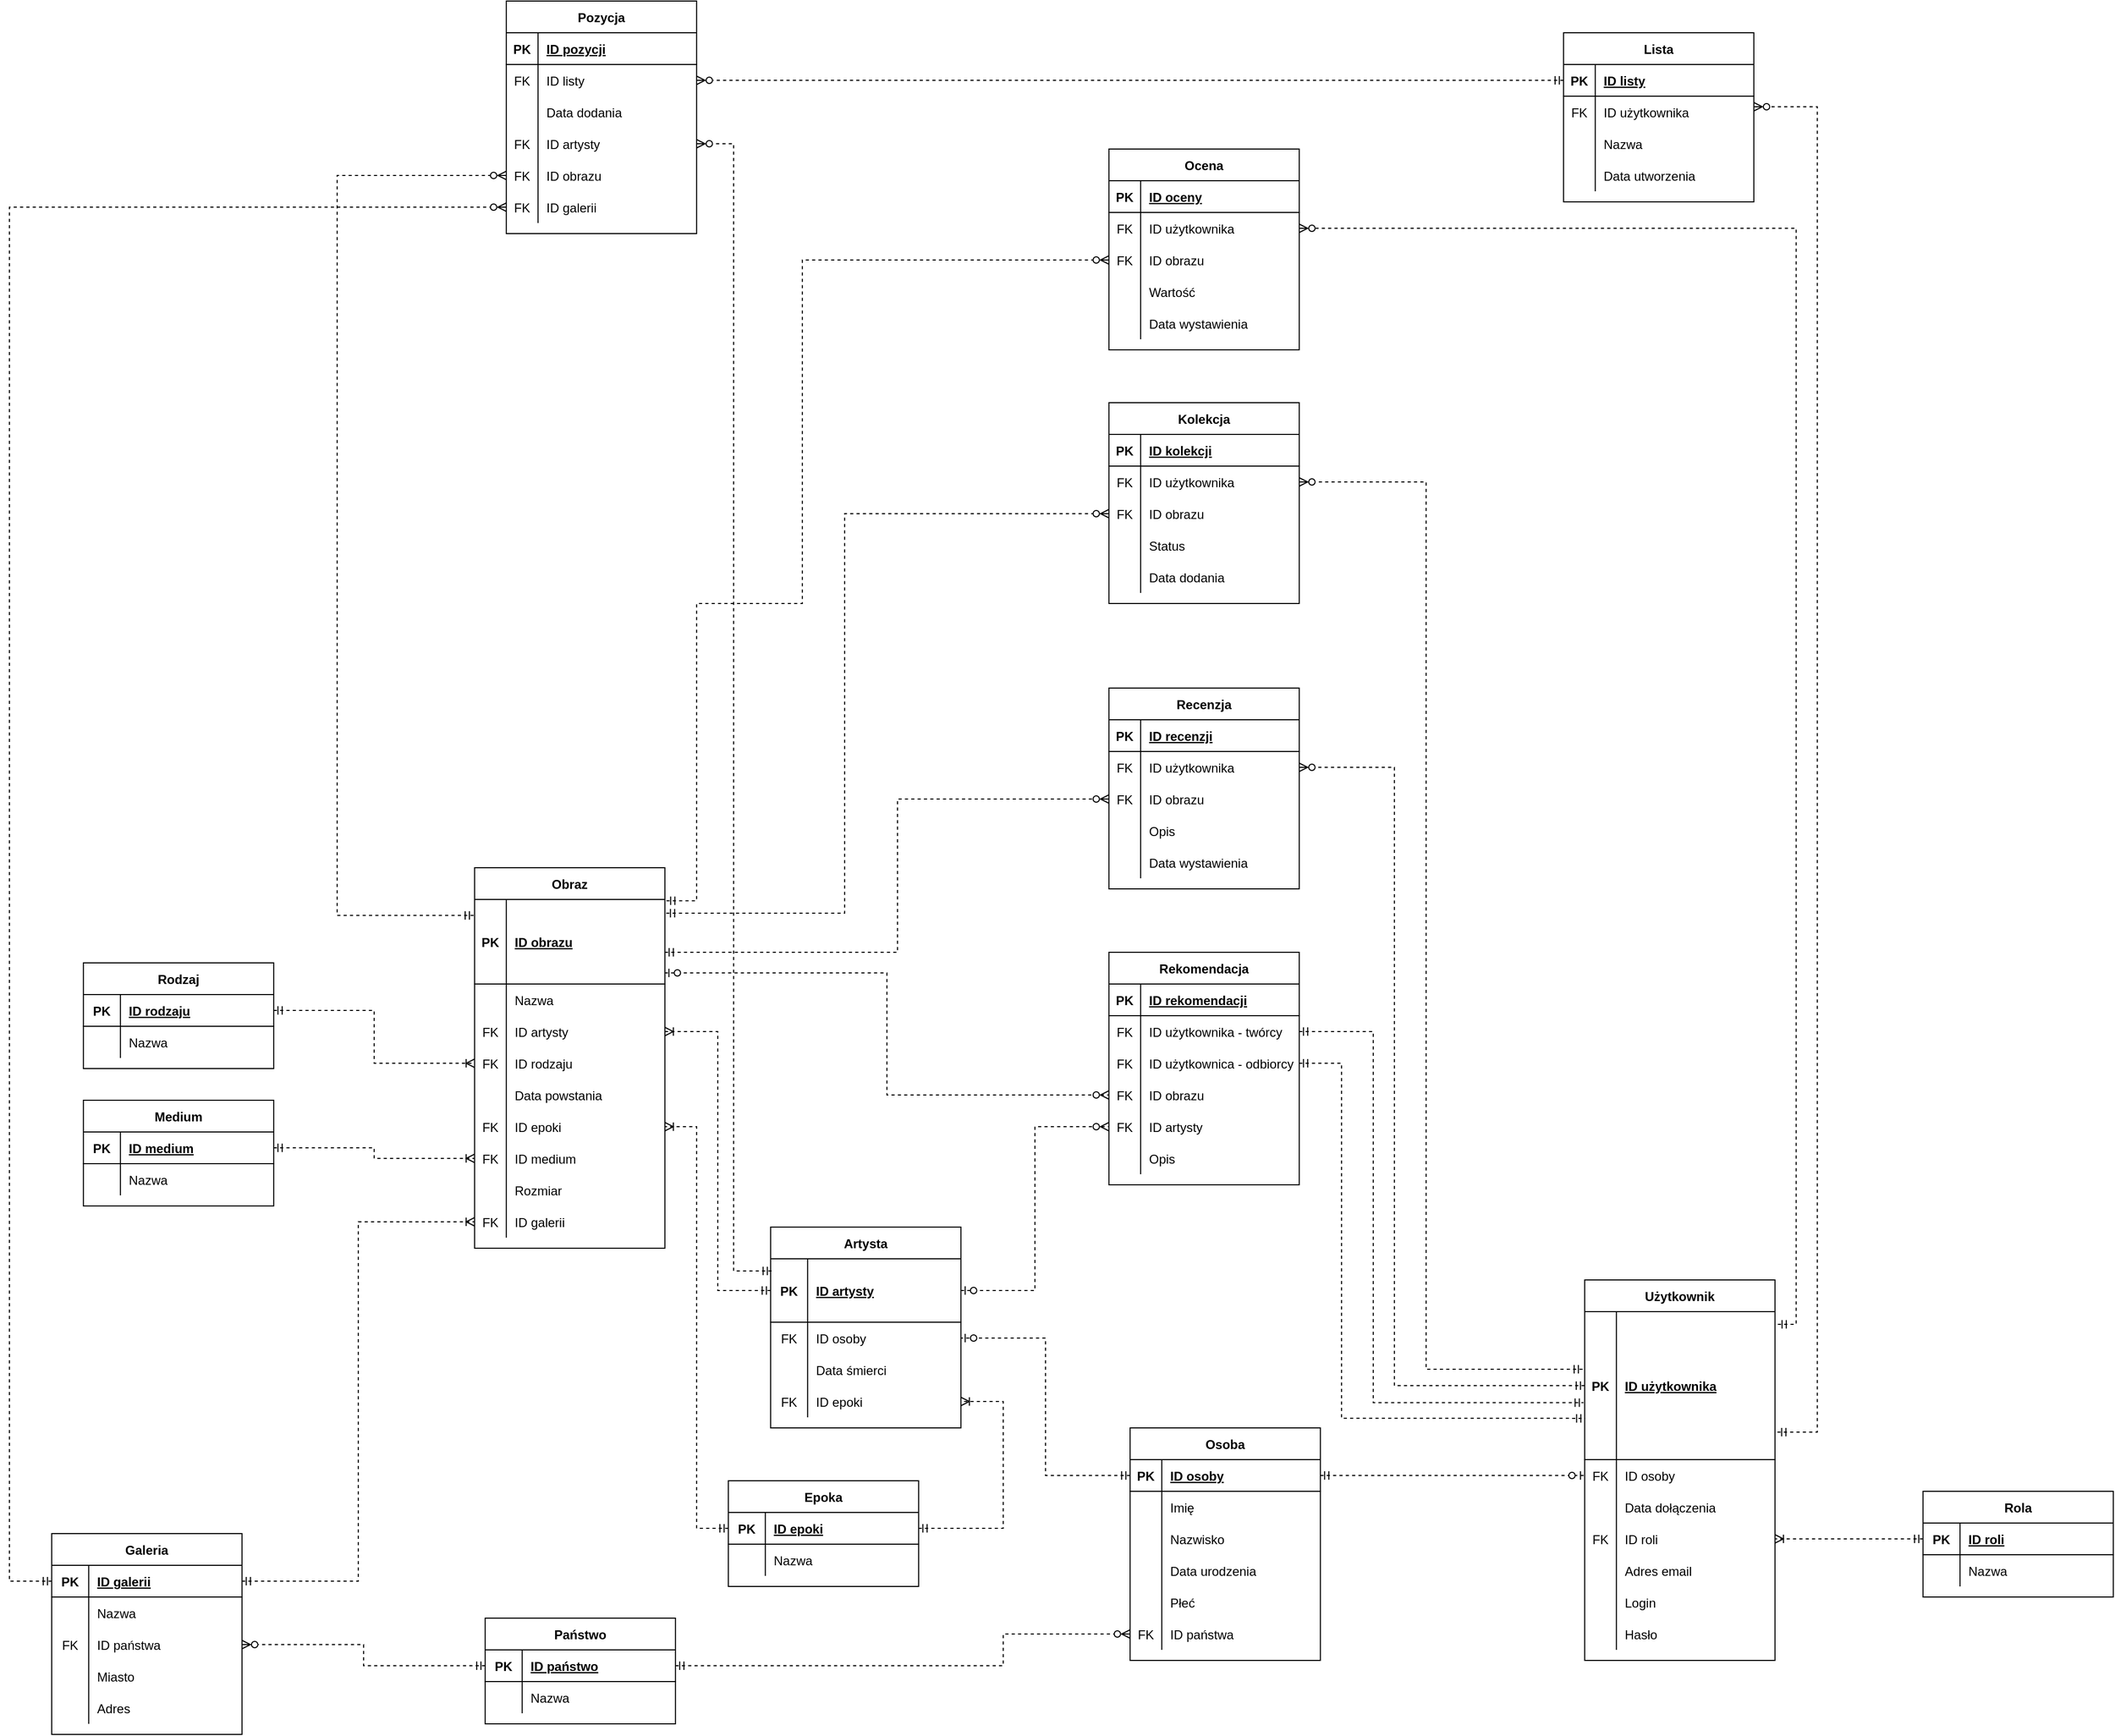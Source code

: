 <mxfile version="20.0.1" type="device"><diagram id="iu9u-iNmREixv-5yNqft" name="Page-1"><mxGraphModel dx="1381" dy="1895" grid="1" gridSize="10" guides="1" tooltips="1" connect="1" arrows="1" fold="1" page="1" pageScale="1" pageWidth="850" pageHeight="1100" math="0" shadow="0"><root><mxCell id="0"/><mxCell id="1" parent="0"/><mxCell id="h7KoQMTqy-NEOUEDm9IW-1" value="Obraz" style="shape=table;startSize=30;container=1;collapsible=1;childLayout=tableLayout;fixedRows=1;rowLines=0;fontStyle=1;align=center;resizeLast=1;" parent="1" vertex="1"><mxGeometry x="479.89" y="-280" width="180.0" height="360" as="geometry"/></mxCell><mxCell id="h7KoQMTqy-NEOUEDm9IW-2" value="" style="shape=tableRow;horizontal=0;startSize=0;swimlaneHead=0;swimlaneBody=0;fillColor=none;collapsible=0;dropTarget=0;points=[[0,0.5],[1,0.5]];portConstraint=eastwest;top=0;left=0;right=0;bottom=1;" parent="h7KoQMTqy-NEOUEDm9IW-1" vertex="1"><mxGeometry y="30" width="180.0" height="80" as="geometry"/></mxCell><mxCell id="h7KoQMTqy-NEOUEDm9IW-3" value="PK" style="shape=partialRectangle;connectable=0;fillColor=none;top=0;left=0;bottom=0;right=0;fontStyle=1;overflow=hidden;" parent="h7KoQMTqy-NEOUEDm9IW-2" vertex="1"><mxGeometry width="30" height="80" as="geometry"><mxRectangle width="30" height="80" as="alternateBounds"/></mxGeometry></mxCell><mxCell id="h7KoQMTqy-NEOUEDm9IW-4" value="ID obrazu" style="shape=partialRectangle;connectable=0;fillColor=none;top=0;left=0;bottom=0;right=0;align=left;spacingLeft=6;fontStyle=5;overflow=hidden;" parent="h7KoQMTqy-NEOUEDm9IW-2" vertex="1"><mxGeometry x="30" width="150.0" height="80" as="geometry"><mxRectangle width="150.0" height="80" as="alternateBounds"/></mxGeometry></mxCell><mxCell id="UpZrPKKEoSlu1l0O_BFR-1" style="shape=tableRow;horizontal=0;startSize=0;swimlaneHead=0;swimlaneBody=0;fillColor=none;collapsible=0;dropTarget=0;points=[[0,0.5],[1,0.5]];portConstraint=eastwest;top=0;left=0;right=0;bottom=0;" vertex="1" parent="h7KoQMTqy-NEOUEDm9IW-1"><mxGeometry y="110" width="180.0" height="30" as="geometry"/></mxCell><mxCell id="UpZrPKKEoSlu1l0O_BFR-2" style="shape=partialRectangle;connectable=0;fillColor=none;top=0;left=0;bottom=0;right=0;editable=1;overflow=hidden;" vertex="1" parent="UpZrPKKEoSlu1l0O_BFR-1"><mxGeometry width="30" height="30" as="geometry"><mxRectangle width="30" height="30" as="alternateBounds"/></mxGeometry></mxCell><mxCell id="UpZrPKKEoSlu1l0O_BFR-3" value="Nazwa" style="shape=partialRectangle;connectable=0;fillColor=none;top=0;left=0;bottom=0;right=0;align=left;spacingLeft=6;overflow=hidden;" vertex="1" parent="UpZrPKKEoSlu1l0O_BFR-1"><mxGeometry x="30" width="150.0" height="30" as="geometry"><mxRectangle width="150.0" height="30" as="alternateBounds"/></mxGeometry></mxCell><mxCell id="h7KoQMTqy-NEOUEDm9IW-5" value="" style="shape=tableRow;horizontal=0;startSize=0;swimlaneHead=0;swimlaneBody=0;fillColor=none;collapsible=0;dropTarget=0;points=[[0,0.5],[1,0.5]];portConstraint=eastwest;top=0;left=0;right=0;bottom=0;" parent="h7KoQMTqy-NEOUEDm9IW-1" vertex="1"><mxGeometry y="140" width="180.0" height="30" as="geometry"/></mxCell><mxCell id="h7KoQMTqy-NEOUEDm9IW-6" value="FK" style="shape=partialRectangle;connectable=0;fillColor=none;top=0;left=0;bottom=0;right=0;editable=1;overflow=hidden;" parent="h7KoQMTqy-NEOUEDm9IW-5" vertex="1"><mxGeometry width="30" height="30" as="geometry"><mxRectangle width="30" height="30" as="alternateBounds"/></mxGeometry></mxCell><mxCell id="h7KoQMTqy-NEOUEDm9IW-7" value="ID artysty" style="shape=partialRectangle;connectable=0;fillColor=none;top=0;left=0;bottom=0;right=0;align=left;spacingLeft=6;overflow=hidden;" parent="h7KoQMTqy-NEOUEDm9IW-5" vertex="1"><mxGeometry x="30" width="150.0" height="30" as="geometry"><mxRectangle width="150.0" height="30" as="alternateBounds"/></mxGeometry></mxCell><mxCell id="h7KoQMTqy-NEOUEDm9IW-8" value="" style="shape=tableRow;horizontal=0;startSize=0;swimlaneHead=0;swimlaneBody=0;fillColor=none;collapsible=0;dropTarget=0;points=[[0,0.5],[1,0.5]];portConstraint=eastwest;top=0;left=0;right=0;bottom=0;" parent="h7KoQMTqy-NEOUEDm9IW-1" vertex="1"><mxGeometry y="170" width="180.0" height="30" as="geometry"/></mxCell><mxCell id="h7KoQMTqy-NEOUEDm9IW-9" value="FK" style="shape=partialRectangle;connectable=0;fillColor=none;top=0;left=0;bottom=0;right=0;editable=1;overflow=hidden;" parent="h7KoQMTqy-NEOUEDm9IW-8" vertex="1"><mxGeometry width="30" height="30" as="geometry"><mxRectangle width="30" height="30" as="alternateBounds"/></mxGeometry></mxCell><mxCell id="h7KoQMTqy-NEOUEDm9IW-10" value="ID rodzaju" style="shape=partialRectangle;connectable=0;fillColor=none;top=0;left=0;bottom=0;right=0;align=left;spacingLeft=6;overflow=hidden;" parent="h7KoQMTqy-NEOUEDm9IW-8" vertex="1"><mxGeometry x="30" width="150.0" height="30" as="geometry"><mxRectangle width="150.0" height="30" as="alternateBounds"/></mxGeometry></mxCell><mxCell id="h7KoQMTqy-NEOUEDm9IW-11" value="" style="shape=tableRow;horizontal=0;startSize=0;swimlaneHead=0;swimlaneBody=0;fillColor=none;collapsible=0;dropTarget=0;points=[[0,0.5],[1,0.5]];portConstraint=eastwest;top=0;left=0;right=0;bottom=0;" parent="h7KoQMTqy-NEOUEDm9IW-1" vertex="1"><mxGeometry y="200" width="180.0" height="30" as="geometry"/></mxCell><mxCell id="h7KoQMTqy-NEOUEDm9IW-12" value="" style="shape=partialRectangle;connectable=0;fillColor=none;top=0;left=0;bottom=0;right=0;editable=1;overflow=hidden;" parent="h7KoQMTqy-NEOUEDm9IW-11" vertex="1"><mxGeometry width="30" height="30" as="geometry"><mxRectangle width="30" height="30" as="alternateBounds"/></mxGeometry></mxCell><mxCell id="h7KoQMTqy-NEOUEDm9IW-13" value="Data powstania" style="shape=partialRectangle;connectable=0;fillColor=none;top=0;left=0;bottom=0;right=0;align=left;spacingLeft=6;overflow=hidden;" parent="h7KoQMTqy-NEOUEDm9IW-11" vertex="1"><mxGeometry x="30" width="150.0" height="30" as="geometry"><mxRectangle width="150.0" height="30" as="alternateBounds"/></mxGeometry></mxCell><mxCell id="h7KoQMTqy-NEOUEDm9IW-14" style="shape=tableRow;horizontal=0;startSize=0;swimlaneHead=0;swimlaneBody=0;fillColor=none;collapsible=0;dropTarget=0;points=[[0,0.5],[1,0.5]];portConstraint=eastwest;top=0;left=0;right=0;bottom=0;" parent="h7KoQMTqy-NEOUEDm9IW-1" vertex="1"><mxGeometry y="230" width="180.0" height="30" as="geometry"/></mxCell><mxCell id="h7KoQMTqy-NEOUEDm9IW-15" value="FK" style="shape=partialRectangle;connectable=0;fillColor=none;top=0;left=0;bottom=0;right=0;editable=1;overflow=hidden;" parent="h7KoQMTqy-NEOUEDm9IW-14" vertex="1"><mxGeometry width="30" height="30" as="geometry"><mxRectangle width="30" height="30" as="alternateBounds"/></mxGeometry></mxCell><mxCell id="h7KoQMTqy-NEOUEDm9IW-16" value="ID epoki" style="shape=partialRectangle;connectable=0;fillColor=none;top=0;left=0;bottom=0;right=0;align=left;spacingLeft=6;overflow=hidden;" parent="h7KoQMTqy-NEOUEDm9IW-14" vertex="1"><mxGeometry x="30" width="150.0" height="30" as="geometry"><mxRectangle width="150.0" height="30" as="alternateBounds"/></mxGeometry></mxCell><mxCell id="h7KoQMTqy-NEOUEDm9IW-17" style="shape=tableRow;horizontal=0;startSize=0;swimlaneHead=0;swimlaneBody=0;fillColor=none;collapsible=0;dropTarget=0;points=[[0,0.5],[1,0.5]];portConstraint=eastwest;top=0;left=0;right=0;bottom=0;" parent="h7KoQMTqy-NEOUEDm9IW-1" vertex="1"><mxGeometry y="260" width="180.0" height="30" as="geometry"/></mxCell><mxCell id="h7KoQMTqy-NEOUEDm9IW-18" value="FK" style="shape=partialRectangle;connectable=0;fillColor=none;top=0;left=0;bottom=0;right=0;editable=1;overflow=hidden;" parent="h7KoQMTqy-NEOUEDm9IW-17" vertex="1"><mxGeometry width="30" height="30" as="geometry"><mxRectangle width="30" height="30" as="alternateBounds"/></mxGeometry></mxCell><mxCell id="h7KoQMTqy-NEOUEDm9IW-19" value="ID medium" style="shape=partialRectangle;connectable=0;fillColor=none;top=0;left=0;bottom=0;right=0;align=left;spacingLeft=6;overflow=hidden;" parent="h7KoQMTqy-NEOUEDm9IW-17" vertex="1"><mxGeometry x="30" width="150.0" height="30" as="geometry"><mxRectangle width="150.0" height="30" as="alternateBounds"/></mxGeometry></mxCell><mxCell id="h7KoQMTqy-NEOUEDm9IW-20" style="shape=tableRow;horizontal=0;startSize=0;swimlaneHead=0;swimlaneBody=0;fillColor=none;collapsible=0;dropTarget=0;points=[[0,0.5],[1,0.5]];portConstraint=eastwest;top=0;left=0;right=0;bottom=0;" parent="h7KoQMTqy-NEOUEDm9IW-1" vertex="1"><mxGeometry y="290" width="180.0" height="30" as="geometry"/></mxCell><mxCell id="h7KoQMTqy-NEOUEDm9IW-21" style="shape=partialRectangle;connectable=0;fillColor=none;top=0;left=0;bottom=0;right=0;editable=1;overflow=hidden;" parent="h7KoQMTqy-NEOUEDm9IW-20" vertex="1"><mxGeometry width="30" height="30" as="geometry"><mxRectangle width="30" height="30" as="alternateBounds"/></mxGeometry></mxCell><mxCell id="h7KoQMTqy-NEOUEDm9IW-22" value="Rozmiar" style="shape=partialRectangle;connectable=0;fillColor=none;top=0;left=0;bottom=0;right=0;align=left;spacingLeft=6;overflow=hidden;" parent="h7KoQMTqy-NEOUEDm9IW-20" vertex="1"><mxGeometry x="30" width="150.0" height="30" as="geometry"><mxRectangle width="150.0" height="30" as="alternateBounds"/></mxGeometry></mxCell><mxCell id="h7KoQMTqy-NEOUEDm9IW-23" style="shape=tableRow;horizontal=0;startSize=0;swimlaneHead=0;swimlaneBody=0;fillColor=none;collapsible=0;dropTarget=0;points=[[0,0.5],[1,0.5]];portConstraint=eastwest;top=0;left=0;right=0;bottom=0;" parent="h7KoQMTqy-NEOUEDm9IW-1" vertex="1"><mxGeometry y="320" width="180.0" height="30" as="geometry"/></mxCell><mxCell id="h7KoQMTqy-NEOUEDm9IW-24" value="FK" style="shape=partialRectangle;connectable=0;fillColor=none;top=0;left=0;bottom=0;right=0;editable=1;overflow=hidden;" parent="h7KoQMTqy-NEOUEDm9IW-23" vertex="1"><mxGeometry width="30" height="30" as="geometry"><mxRectangle width="30" height="30" as="alternateBounds"/></mxGeometry></mxCell><mxCell id="h7KoQMTqy-NEOUEDm9IW-25" value="ID galerii" style="shape=partialRectangle;connectable=0;fillColor=none;top=0;left=0;bottom=0;right=0;align=left;spacingLeft=6;overflow=hidden;" parent="h7KoQMTqy-NEOUEDm9IW-23" vertex="1"><mxGeometry x="30" width="150.0" height="30" as="geometry"><mxRectangle width="150.0" height="30" as="alternateBounds"/></mxGeometry></mxCell><mxCell id="h7KoQMTqy-NEOUEDm9IW-35" value="Galeria" style="shape=table;startSize=30;container=1;collapsible=1;childLayout=tableLayout;fixedRows=1;rowLines=0;fontStyle=1;align=center;resizeLast=1;" parent="1" vertex="1"><mxGeometry x="79.89" y="350" width="180" height="190" as="geometry"/></mxCell><mxCell id="h7KoQMTqy-NEOUEDm9IW-36" value="" style="shape=tableRow;horizontal=0;startSize=0;swimlaneHead=0;swimlaneBody=0;fillColor=none;collapsible=0;dropTarget=0;points=[[0,0.5],[1,0.5]];portConstraint=eastwest;top=0;left=0;right=0;bottom=1;" parent="h7KoQMTqy-NEOUEDm9IW-35" vertex="1"><mxGeometry y="30" width="180" height="30" as="geometry"/></mxCell><mxCell id="h7KoQMTqy-NEOUEDm9IW-37" value="PK" style="shape=partialRectangle;connectable=0;fillColor=none;top=0;left=0;bottom=0;right=0;fontStyle=1;overflow=hidden;" parent="h7KoQMTqy-NEOUEDm9IW-36" vertex="1"><mxGeometry width="35" height="30" as="geometry"><mxRectangle width="35" height="30" as="alternateBounds"/></mxGeometry></mxCell><mxCell id="h7KoQMTqy-NEOUEDm9IW-38" value="ID galerii" style="shape=partialRectangle;connectable=0;fillColor=none;top=0;left=0;bottom=0;right=0;align=left;spacingLeft=6;fontStyle=5;overflow=hidden;" parent="h7KoQMTqy-NEOUEDm9IW-36" vertex="1"><mxGeometry x="35" width="145" height="30" as="geometry"><mxRectangle width="145" height="30" as="alternateBounds"/></mxGeometry></mxCell><mxCell id="UpZrPKKEoSlu1l0O_BFR-4" style="shape=tableRow;horizontal=0;startSize=0;swimlaneHead=0;swimlaneBody=0;fillColor=none;collapsible=0;dropTarget=0;points=[[0,0.5],[1,0.5]];portConstraint=eastwest;top=0;left=0;right=0;bottom=0;" vertex="1" parent="h7KoQMTqy-NEOUEDm9IW-35"><mxGeometry y="60" width="180" height="30" as="geometry"/></mxCell><mxCell id="UpZrPKKEoSlu1l0O_BFR-5" style="shape=partialRectangle;connectable=0;fillColor=none;top=0;left=0;bottom=0;right=0;editable=1;overflow=hidden;" vertex="1" parent="UpZrPKKEoSlu1l0O_BFR-4"><mxGeometry width="35" height="30" as="geometry"><mxRectangle width="35" height="30" as="alternateBounds"/></mxGeometry></mxCell><mxCell id="UpZrPKKEoSlu1l0O_BFR-6" value="Nazwa" style="shape=partialRectangle;connectable=0;fillColor=none;top=0;left=0;bottom=0;right=0;align=left;spacingLeft=6;overflow=hidden;" vertex="1" parent="UpZrPKKEoSlu1l0O_BFR-4"><mxGeometry x="35" width="145" height="30" as="geometry"><mxRectangle width="145" height="30" as="alternateBounds"/></mxGeometry></mxCell><mxCell id="h7KoQMTqy-NEOUEDm9IW-39" value="" style="shape=tableRow;horizontal=0;startSize=0;swimlaneHead=0;swimlaneBody=0;fillColor=none;collapsible=0;dropTarget=0;points=[[0,0.5],[1,0.5]];portConstraint=eastwest;top=0;left=0;right=0;bottom=0;" parent="h7KoQMTqy-NEOUEDm9IW-35" vertex="1"><mxGeometry y="90" width="180" height="30" as="geometry"/></mxCell><mxCell id="h7KoQMTqy-NEOUEDm9IW-40" value="FK" style="shape=partialRectangle;connectable=0;fillColor=none;top=0;left=0;bottom=0;right=0;editable=1;overflow=hidden;" parent="h7KoQMTqy-NEOUEDm9IW-39" vertex="1"><mxGeometry width="35" height="30" as="geometry"><mxRectangle width="35" height="30" as="alternateBounds"/></mxGeometry></mxCell><mxCell id="h7KoQMTqy-NEOUEDm9IW-41" value="ID państwa" style="shape=partialRectangle;connectable=0;fillColor=none;top=0;left=0;bottom=0;right=0;align=left;spacingLeft=6;overflow=hidden;" parent="h7KoQMTqy-NEOUEDm9IW-39" vertex="1"><mxGeometry x="35" width="145" height="30" as="geometry"><mxRectangle width="145" height="30" as="alternateBounds"/></mxGeometry></mxCell><mxCell id="h7KoQMTqy-NEOUEDm9IW-42" value="" style="shape=tableRow;horizontal=0;startSize=0;swimlaneHead=0;swimlaneBody=0;fillColor=none;collapsible=0;dropTarget=0;points=[[0,0.5],[1,0.5]];portConstraint=eastwest;top=0;left=0;right=0;bottom=0;" parent="h7KoQMTqy-NEOUEDm9IW-35" vertex="1"><mxGeometry y="120" width="180" height="30" as="geometry"/></mxCell><mxCell id="h7KoQMTqy-NEOUEDm9IW-43" value="" style="shape=partialRectangle;connectable=0;fillColor=none;top=0;left=0;bottom=0;right=0;editable=1;overflow=hidden;" parent="h7KoQMTqy-NEOUEDm9IW-42" vertex="1"><mxGeometry width="35" height="30" as="geometry"><mxRectangle width="35" height="30" as="alternateBounds"/></mxGeometry></mxCell><mxCell id="h7KoQMTqy-NEOUEDm9IW-44" value="Miasto" style="shape=partialRectangle;connectable=0;fillColor=none;top=0;left=0;bottom=0;right=0;align=left;spacingLeft=6;overflow=hidden;" parent="h7KoQMTqy-NEOUEDm9IW-42" vertex="1"><mxGeometry x="35" width="145" height="30" as="geometry"><mxRectangle width="145" height="30" as="alternateBounds"/></mxGeometry></mxCell><mxCell id="h7KoQMTqy-NEOUEDm9IW-45" value="" style="shape=tableRow;horizontal=0;startSize=0;swimlaneHead=0;swimlaneBody=0;fillColor=none;collapsible=0;dropTarget=0;points=[[0,0.5],[1,0.5]];portConstraint=eastwest;top=0;left=0;right=0;bottom=0;" parent="h7KoQMTqy-NEOUEDm9IW-35" vertex="1"><mxGeometry y="150" width="180" height="30" as="geometry"/></mxCell><mxCell id="h7KoQMTqy-NEOUEDm9IW-46" value="" style="shape=partialRectangle;connectable=0;fillColor=none;top=0;left=0;bottom=0;right=0;editable=1;overflow=hidden;" parent="h7KoQMTqy-NEOUEDm9IW-45" vertex="1"><mxGeometry width="35" height="30" as="geometry"><mxRectangle width="35" height="30" as="alternateBounds"/></mxGeometry></mxCell><mxCell id="h7KoQMTqy-NEOUEDm9IW-47" value="Adres" style="shape=partialRectangle;connectable=0;fillColor=none;top=0;left=0;bottom=0;right=0;align=left;spacingLeft=6;overflow=hidden;" parent="h7KoQMTqy-NEOUEDm9IW-45" vertex="1"><mxGeometry x="35" width="145" height="30" as="geometry"><mxRectangle width="145" height="30" as="alternateBounds"/></mxGeometry></mxCell><mxCell id="h7KoQMTqy-NEOUEDm9IW-60" value="Osoba" style="shape=table;startSize=30;container=1;collapsible=1;childLayout=tableLayout;fixedRows=1;rowLines=0;fontStyle=1;align=center;resizeLast=1;" parent="1" vertex="1"><mxGeometry x="1099.89" y="250" width="180" height="220" as="geometry"/></mxCell><mxCell id="h7KoQMTqy-NEOUEDm9IW-61" value="" style="shape=tableRow;horizontal=0;startSize=0;swimlaneHead=0;swimlaneBody=0;fillColor=none;collapsible=0;dropTarget=0;points=[[0,0.5],[1,0.5]];portConstraint=eastwest;top=0;left=0;right=0;bottom=1;" parent="h7KoQMTqy-NEOUEDm9IW-60" vertex="1"><mxGeometry y="30" width="180" height="30" as="geometry"/></mxCell><mxCell id="h7KoQMTqy-NEOUEDm9IW-62" value="PK" style="shape=partialRectangle;connectable=0;fillColor=none;top=0;left=0;bottom=0;right=0;fontStyle=1;overflow=hidden;" parent="h7KoQMTqy-NEOUEDm9IW-61" vertex="1"><mxGeometry width="30" height="30" as="geometry"><mxRectangle width="30" height="30" as="alternateBounds"/></mxGeometry></mxCell><mxCell id="h7KoQMTqy-NEOUEDm9IW-63" value="ID osoby" style="shape=partialRectangle;connectable=0;fillColor=none;top=0;left=0;bottom=0;right=0;align=left;spacingLeft=6;fontStyle=5;overflow=hidden;" parent="h7KoQMTqy-NEOUEDm9IW-61" vertex="1"><mxGeometry x="30" width="150" height="30" as="geometry"><mxRectangle width="150" height="30" as="alternateBounds"/></mxGeometry></mxCell><mxCell id="h7KoQMTqy-NEOUEDm9IW-64" value="" style="shape=tableRow;horizontal=0;startSize=0;swimlaneHead=0;swimlaneBody=0;fillColor=none;collapsible=0;dropTarget=0;points=[[0,0.5],[1,0.5]];portConstraint=eastwest;top=0;left=0;right=0;bottom=0;" parent="h7KoQMTqy-NEOUEDm9IW-60" vertex="1"><mxGeometry y="60" width="180" height="30" as="geometry"/></mxCell><mxCell id="h7KoQMTqy-NEOUEDm9IW-65" value="" style="shape=partialRectangle;connectable=0;fillColor=none;top=0;left=0;bottom=0;right=0;editable=1;overflow=hidden;" parent="h7KoQMTqy-NEOUEDm9IW-64" vertex="1"><mxGeometry width="30" height="30" as="geometry"><mxRectangle width="30" height="30" as="alternateBounds"/></mxGeometry></mxCell><mxCell id="h7KoQMTqy-NEOUEDm9IW-66" value="Imię    " style="shape=partialRectangle;connectable=0;fillColor=none;top=0;left=0;bottom=0;right=0;align=left;spacingLeft=6;overflow=hidden;" parent="h7KoQMTqy-NEOUEDm9IW-64" vertex="1"><mxGeometry x="30" width="150" height="30" as="geometry"><mxRectangle width="150" height="30" as="alternateBounds"/></mxGeometry></mxCell><mxCell id="h7KoQMTqy-NEOUEDm9IW-67" value="" style="shape=tableRow;horizontal=0;startSize=0;swimlaneHead=0;swimlaneBody=0;fillColor=none;collapsible=0;dropTarget=0;points=[[0,0.5],[1,0.5]];portConstraint=eastwest;top=0;left=0;right=0;bottom=0;" parent="h7KoQMTqy-NEOUEDm9IW-60" vertex="1"><mxGeometry y="90" width="180" height="30" as="geometry"/></mxCell><mxCell id="h7KoQMTqy-NEOUEDm9IW-68" value="" style="shape=partialRectangle;connectable=0;fillColor=none;top=0;left=0;bottom=0;right=0;editable=1;overflow=hidden;" parent="h7KoQMTqy-NEOUEDm9IW-67" vertex="1"><mxGeometry width="30" height="30" as="geometry"><mxRectangle width="30" height="30" as="alternateBounds"/></mxGeometry></mxCell><mxCell id="h7KoQMTqy-NEOUEDm9IW-69" value="Nazwisko" style="shape=partialRectangle;connectable=0;fillColor=none;top=0;left=0;bottom=0;right=0;align=left;spacingLeft=6;overflow=hidden;" parent="h7KoQMTqy-NEOUEDm9IW-67" vertex="1"><mxGeometry x="30" width="150" height="30" as="geometry"><mxRectangle width="150" height="30" as="alternateBounds"/></mxGeometry></mxCell><mxCell id="h7KoQMTqy-NEOUEDm9IW-70" value="" style="shape=tableRow;horizontal=0;startSize=0;swimlaneHead=0;swimlaneBody=0;fillColor=none;collapsible=0;dropTarget=0;points=[[0,0.5],[1,0.5]];portConstraint=eastwest;top=0;left=0;right=0;bottom=0;" parent="h7KoQMTqy-NEOUEDm9IW-60" vertex="1"><mxGeometry y="120" width="180" height="30" as="geometry"/></mxCell><mxCell id="h7KoQMTqy-NEOUEDm9IW-71" value="" style="shape=partialRectangle;connectable=0;fillColor=none;top=0;left=0;bottom=0;right=0;editable=1;overflow=hidden;" parent="h7KoQMTqy-NEOUEDm9IW-70" vertex="1"><mxGeometry width="30" height="30" as="geometry"><mxRectangle width="30" height="30" as="alternateBounds"/></mxGeometry></mxCell><mxCell id="h7KoQMTqy-NEOUEDm9IW-72" value="Data urodzenia" style="shape=partialRectangle;connectable=0;fillColor=none;top=0;left=0;bottom=0;right=0;align=left;spacingLeft=6;overflow=hidden;" parent="h7KoQMTqy-NEOUEDm9IW-70" vertex="1"><mxGeometry x="30" width="150" height="30" as="geometry"><mxRectangle width="150" height="30" as="alternateBounds"/></mxGeometry></mxCell><mxCell id="h7KoQMTqy-NEOUEDm9IW-85" style="shape=tableRow;horizontal=0;startSize=0;swimlaneHead=0;swimlaneBody=0;fillColor=none;collapsible=0;dropTarget=0;points=[[0,0.5],[1,0.5]];portConstraint=eastwest;top=0;left=0;right=0;bottom=0;" parent="h7KoQMTqy-NEOUEDm9IW-60" vertex="1"><mxGeometry y="150" width="180" height="30" as="geometry"/></mxCell><mxCell id="h7KoQMTqy-NEOUEDm9IW-86" style="shape=partialRectangle;connectable=0;fillColor=none;top=0;left=0;bottom=0;right=0;editable=1;overflow=hidden;" parent="h7KoQMTqy-NEOUEDm9IW-85" vertex="1"><mxGeometry width="30" height="30" as="geometry"><mxRectangle width="30" height="30" as="alternateBounds"/></mxGeometry></mxCell><mxCell id="h7KoQMTqy-NEOUEDm9IW-87" value="Płeć" style="shape=partialRectangle;connectable=0;fillColor=none;top=0;left=0;bottom=0;right=0;align=left;spacingLeft=6;overflow=hidden;" parent="h7KoQMTqy-NEOUEDm9IW-85" vertex="1"><mxGeometry x="30" width="150" height="30" as="geometry"><mxRectangle width="150" height="30" as="alternateBounds"/></mxGeometry></mxCell><mxCell id="h7KoQMTqy-NEOUEDm9IW-73" style="shape=tableRow;horizontal=0;startSize=0;swimlaneHead=0;swimlaneBody=0;fillColor=none;collapsible=0;dropTarget=0;points=[[0,0.5],[1,0.5]];portConstraint=eastwest;top=0;left=0;right=0;bottom=0;" parent="h7KoQMTqy-NEOUEDm9IW-60" vertex="1"><mxGeometry y="180" width="180" height="30" as="geometry"/></mxCell><mxCell id="h7KoQMTqy-NEOUEDm9IW-74" value="FK" style="shape=partialRectangle;connectable=0;fillColor=none;top=0;left=0;bottom=0;right=0;editable=1;overflow=hidden;" parent="h7KoQMTqy-NEOUEDm9IW-73" vertex="1"><mxGeometry width="30" height="30" as="geometry"><mxRectangle width="30" height="30" as="alternateBounds"/></mxGeometry></mxCell><mxCell id="h7KoQMTqy-NEOUEDm9IW-75" value="ID państwa" style="shape=partialRectangle;connectable=0;fillColor=none;top=0;left=0;bottom=0;right=0;align=left;spacingLeft=6;overflow=hidden;" parent="h7KoQMTqy-NEOUEDm9IW-73" vertex="1"><mxGeometry x="30" width="150" height="30" as="geometry"><mxRectangle width="150" height="30" as="alternateBounds"/></mxGeometry></mxCell><mxCell id="h7KoQMTqy-NEOUEDm9IW-88" value="Artysta" style="shape=table;startSize=30;container=1;collapsible=1;childLayout=tableLayout;fixedRows=1;rowLines=0;fontStyle=1;align=center;resizeLast=1;" parent="1" vertex="1"><mxGeometry x="759.89" y="60" width="180" height="190" as="geometry"/></mxCell><mxCell id="h7KoQMTqy-NEOUEDm9IW-89" value="" style="shape=tableRow;horizontal=0;startSize=0;swimlaneHead=0;swimlaneBody=0;fillColor=none;collapsible=0;dropTarget=0;points=[[0,0.5],[1,0.5]];portConstraint=eastwest;top=0;left=0;right=0;bottom=1;" parent="h7KoQMTqy-NEOUEDm9IW-88" vertex="1"><mxGeometry y="30" width="180" height="60" as="geometry"/></mxCell><mxCell id="h7KoQMTqy-NEOUEDm9IW-90" value="PK" style="shape=partialRectangle;connectable=0;fillColor=none;top=0;left=0;bottom=0;right=0;fontStyle=1;overflow=hidden;" parent="h7KoQMTqy-NEOUEDm9IW-89" vertex="1"><mxGeometry width="35" height="60" as="geometry"><mxRectangle width="35" height="60" as="alternateBounds"/></mxGeometry></mxCell><mxCell id="h7KoQMTqy-NEOUEDm9IW-91" value="ID artysty" style="shape=partialRectangle;connectable=0;fillColor=none;top=0;left=0;bottom=0;right=0;align=left;spacingLeft=6;fontStyle=5;overflow=hidden;" parent="h7KoQMTqy-NEOUEDm9IW-89" vertex="1"><mxGeometry x="35" width="145" height="60" as="geometry"><mxRectangle width="145" height="60" as="alternateBounds"/></mxGeometry></mxCell><mxCell id="h7KoQMTqy-NEOUEDm9IW-95" value="" style="shape=tableRow;horizontal=0;startSize=0;swimlaneHead=0;swimlaneBody=0;fillColor=none;collapsible=0;dropTarget=0;points=[[0,0.5],[1,0.5]];portConstraint=eastwest;top=0;left=0;right=0;bottom=0;" parent="h7KoQMTqy-NEOUEDm9IW-88" vertex="1"><mxGeometry y="90" width="180" height="30" as="geometry"/></mxCell><mxCell id="h7KoQMTqy-NEOUEDm9IW-96" value="FK" style="shape=partialRectangle;connectable=0;fillColor=none;top=0;left=0;bottom=0;right=0;editable=1;overflow=hidden;" parent="h7KoQMTqy-NEOUEDm9IW-95" vertex="1"><mxGeometry width="35" height="30" as="geometry"><mxRectangle width="35" height="30" as="alternateBounds"/></mxGeometry></mxCell><mxCell id="h7KoQMTqy-NEOUEDm9IW-97" value="ID osoby" style="shape=partialRectangle;connectable=0;fillColor=none;top=0;left=0;bottom=0;right=0;align=left;spacingLeft=6;overflow=hidden;" parent="h7KoQMTqy-NEOUEDm9IW-95" vertex="1"><mxGeometry x="35" width="145" height="30" as="geometry"><mxRectangle width="145" height="30" as="alternateBounds"/></mxGeometry></mxCell><mxCell id="h7KoQMTqy-NEOUEDm9IW-98" value="" style="shape=tableRow;horizontal=0;startSize=0;swimlaneHead=0;swimlaneBody=0;fillColor=none;collapsible=0;dropTarget=0;points=[[0,0.5],[1,0.5]];portConstraint=eastwest;top=0;left=0;right=0;bottom=0;" parent="h7KoQMTqy-NEOUEDm9IW-88" vertex="1"><mxGeometry y="120" width="180" height="30" as="geometry"/></mxCell><mxCell id="h7KoQMTqy-NEOUEDm9IW-99" value="" style="shape=partialRectangle;connectable=0;fillColor=none;top=0;left=0;bottom=0;right=0;editable=1;overflow=hidden;" parent="h7KoQMTqy-NEOUEDm9IW-98" vertex="1"><mxGeometry width="35" height="30" as="geometry"><mxRectangle width="35" height="30" as="alternateBounds"/></mxGeometry></mxCell><mxCell id="h7KoQMTqy-NEOUEDm9IW-100" value="Data śmierci" style="shape=partialRectangle;connectable=0;fillColor=none;top=0;left=0;bottom=0;right=0;align=left;spacingLeft=6;overflow=hidden;" parent="h7KoQMTqy-NEOUEDm9IW-98" vertex="1"><mxGeometry x="35" width="145" height="30" as="geometry"><mxRectangle width="145" height="30" as="alternateBounds"/></mxGeometry></mxCell><mxCell id="h7KoQMTqy-NEOUEDm9IW-92" value="" style="shape=tableRow;horizontal=0;startSize=0;swimlaneHead=0;swimlaneBody=0;fillColor=none;collapsible=0;dropTarget=0;points=[[0,0.5],[1,0.5]];portConstraint=eastwest;top=0;left=0;right=0;bottom=0;" parent="h7KoQMTqy-NEOUEDm9IW-88" vertex="1"><mxGeometry y="150" width="180" height="30" as="geometry"/></mxCell><mxCell id="h7KoQMTqy-NEOUEDm9IW-93" value="FK" style="shape=partialRectangle;connectable=0;fillColor=none;top=0;left=0;bottom=0;right=0;editable=1;overflow=hidden;" parent="h7KoQMTqy-NEOUEDm9IW-92" vertex="1"><mxGeometry width="35" height="30" as="geometry"><mxRectangle width="35" height="30" as="alternateBounds"/></mxGeometry></mxCell><mxCell id="h7KoQMTqy-NEOUEDm9IW-94" value="ID epoki" style="shape=partialRectangle;connectable=0;fillColor=none;top=0;left=0;bottom=0;right=0;align=left;spacingLeft=6;overflow=hidden;" parent="h7KoQMTqy-NEOUEDm9IW-92" vertex="1"><mxGeometry x="35" width="145" height="30" as="geometry"><mxRectangle width="145" height="30" as="alternateBounds"/></mxGeometry></mxCell><mxCell id="h7KoQMTqy-NEOUEDm9IW-101" value="Użytkownik" style="shape=table;startSize=30;container=1;collapsible=1;childLayout=tableLayout;fixedRows=1;rowLines=0;fontStyle=1;align=center;resizeLast=1;" parent="1" vertex="1"><mxGeometry x="1529.89" y="110" width="180.0" height="360" as="geometry"/></mxCell><mxCell id="h7KoQMTqy-NEOUEDm9IW-102" value="" style="shape=tableRow;horizontal=0;startSize=0;swimlaneHead=0;swimlaneBody=0;fillColor=none;collapsible=0;dropTarget=0;points=[[0,0.5],[1,0.5]];portConstraint=eastwest;top=0;left=0;right=0;bottom=1;" parent="h7KoQMTqy-NEOUEDm9IW-101" vertex="1"><mxGeometry y="30" width="180.0" height="140" as="geometry"/></mxCell><mxCell id="h7KoQMTqy-NEOUEDm9IW-103" value="PK" style="shape=partialRectangle;connectable=0;fillColor=none;top=0;left=0;bottom=0;right=0;fontStyle=1;overflow=hidden;" parent="h7KoQMTqy-NEOUEDm9IW-102" vertex="1"><mxGeometry width="30" height="140" as="geometry"><mxRectangle width="30" height="140" as="alternateBounds"/></mxGeometry></mxCell><mxCell id="h7KoQMTqy-NEOUEDm9IW-104" value="ID użytkownika" style="shape=partialRectangle;connectable=0;fillColor=none;top=0;left=0;bottom=0;right=0;align=left;spacingLeft=6;fontStyle=5;overflow=hidden;" parent="h7KoQMTqy-NEOUEDm9IW-102" vertex="1"><mxGeometry x="30" width="150.0" height="140" as="geometry"><mxRectangle width="150.0" height="140" as="alternateBounds"/></mxGeometry></mxCell><mxCell id="h7KoQMTqy-NEOUEDm9IW-105" value="" style="shape=tableRow;horizontal=0;startSize=0;swimlaneHead=0;swimlaneBody=0;fillColor=none;collapsible=0;dropTarget=0;points=[[0,0.5],[1,0.5]];portConstraint=eastwest;top=0;left=0;right=0;bottom=0;" parent="h7KoQMTqy-NEOUEDm9IW-101" vertex="1"><mxGeometry y="170" width="180.0" height="30" as="geometry"/></mxCell><mxCell id="h7KoQMTqy-NEOUEDm9IW-106" value="FK" style="shape=partialRectangle;connectable=0;fillColor=none;top=0;left=0;bottom=0;right=0;editable=1;overflow=hidden;" parent="h7KoQMTqy-NEOUEDm9IW-105" vertex="1"><mxGeometry width="30" height="30" as="geometry"><mxRectangle width="30" height="30" as="alternateBounds"/></mxGeometry></mxCell><mxCell id="h7KoQMTqy-NEOUEDm9IW-107" value="ID osoby" style="shape=partialRectangle;connectable=0;fillColor=none;top=0;left=0;bottom=0;right=0;align=left;spacingLeft=6;overflow=hidden;" parent="h7KoQMTqy-NEOUEDm9IW-105" vertex="1"><mxGeometry x="30" width="150.0" height="30" as="geometry"><mxRectangle width="150.0" height="30" as="alternateBounds"/></mxGeometry></mxCell><mxCell id="h7KoQMTqy-NEOUEDm9IW-108" value="" style="shape=tableRow;horizontal=0;startSize=0;swimlaneHead=0;swimlaneBody=0;fillColor=none;collapsible=0;dropTarget=0;points=[[0,0.5],[1,0.5]];portConstraint=eastwest;top=0;left=0;right=0;bottom=0;" parent="h7KoQMTqy-NEOUEDm9IW-101" vertex="1"><mxGeometry y="200" width="180.0" height="30" as="geometry"/></mxCell><mxCell id="h7KoQMTqy-NEOUEDm9IW-109" value="" style="shape=partialRectangle;connectable=0;fillColor=none;top=0;left=0;bottom=0;right=0;editable=1;overflow=hidden;" parent="h7KoQMTqy-NEOUEDm9IW-108" vertex="1"><mxGeometry width="30" height="30" as="geometry"><mxRectangle width="30" height="30" as="alternateBounds"/></mxGeometry></mxCell><mxCell id="h7KoQMTqy-NEOUEDm9IW-110" value="Data dołączenia" style="shape=partialRectangle;connectable=0;fillColor=none;top=0;left=0;bottom=0;right=0;align=left;spacingLeft=6;overflow=hidden;" parent="h7KoQMTqy-NEOUEDm9IW-108" vertex="1"><mxGeometry x="30" width="150.0" height="30" as="geometry"><mxRectangle width="150.0" height="30" as="alternateBounds"/></mxGeometry></mxCell><mxCell id="h7KoQMTqy-NEOUEDm9IW-111" value="" style="shape=tableRow;horizontal=0;startSize=0;swimlaneHead=0;swimlaneBody=0;fillColor=none;collapsible=0;dropTarget=0;points=[[0,0.5],[1,0.5]];portConstraint=eastwest;top=0;left=0;right=0;bottom=0;" parent="h7KoQMTqy-NEOUEDm9IW-101" vertex="1"><mxGeometry y="230" width="180.0" height="30" as="geometry"/></mxCell><mxCell id="h7KoQMTqy-NEOUEDm9IW-112" value="FK" style="shape=partialRectangle;connectable=0;fillColor=none;top=0;left=0;bottom=0;right=0;editable=1;overflow=hidden;" parent="h7KoQMTqy-NEOUEDm9IW-111" vertex="1"><mxGeometry width="30" height="30" as="geometry"><mxRectangle width="30" height="30" as="alternateBounds"/></mxGeometry></mxCell><mxCell id="h7KoQMTqy-NEOUEDm9IW-113" value="ID roli" style="shape=partialRectangle;connectable=0;fillColor=none;top=0;left=0;bottom=0;right=0;align=left;spacingLeft=6;overflow=hidden;" parent="h7KoQMTqy-NEOUEDm9IW-111" vertex="1"><mxGeometry x="30" width="150.0" height="30" as="geometry"><mxRectangle width="150.0" height="30" as="alternateBounds"/></mxGeometry></mxCell><mxCell id="h7KoQMTqy-NEOUEDm9IW-114" style="shape=tableRow;horizontal=0;startSize=0;swimlaneHead=0;swimlaneBody=0;fillColor=none;collapsible=0;dropTarget=0;points=[[0,0.5],[1,0.5]];portConstraint=eastwest;top=0;left=0;right=0;bottom=0;" parent="h7KoQMTqy-NEOUEDm9IW-101" vertex="1"><mxGeometry y="260" width="180.0" height="30" as="geometry"/></mxCell><mxCell id="h7KoQMTqy-NEOUEDm9IW-115" value="" style="shape=partialRectangle;connectable=0;fillColor=none;top=0;left=0;bottom=0;right=0;editable=1;overflow=hidden;" parent="h7KoQMTqy-NEOUEDm9IW-114" vertex="1"><mxGeometry width="30" height="30" as="geometry"><mxRectangle width="30" height="30" as="alternateBounds"/></mxGeometry></mxCell><mxCell id="h7KoQMTqy-NEOUEDm9IW-116" value="Adres email" style="shape=partialRectangle;connectable=0;fillColor=none;top=0;left=0;bottom=0;right=0;align=left;spacingLeft=6;overflow=hidden;" parent="h7KoQMTqy-NEOUEDm9IW-114" vertex="1"><mxGeometry x="30" width="150.0" height="30" as="geometry"><mxRectangle width="150.0" height="30" as="alternateBounds"/></mxGeometry></mxCell><mxCell id="h7KoQMTqy-NEOUEDm9IW-117" style="shape=tableRow;horizontal=0;startSize=0;swimlaneHead=0;swimlaneBody=0;fillColor=none;collapsible=0;dropTarget=0;points=[[0,0.5],[1,0.5]];portConstraint=eastwest;top=0;left=0;right=0;bottom=0;" parent="h7KoQMTqy-NEOUEDm9IW-101" vertex="1"><mxGeometry y="290" width="180.0" height="30" as="geometry"/></mxCell><mxCell id="h7KoQMTqy-NEOUEDm9IW-118" value="" style="shape=partialRectangle;connectable=0;fillColor=none;top=0;left=0;bottom=0;right=0;editable=1;overflow=hidden;" parent="h7KoQMTqy-NEOUEDm9IW-117" vertex="1"><mxGeometry width="30" height="30" as="geometry"><mxRectangle width="30" height="30" as="alternateBounds"/></mxGeometry></mxCell><mxCell id="h7KoQMTqy-NEOUEDm9IW-119" value="Login" style="shape=partialRectangle;connectable=0;fillColor=none;top=0;left=0;bottom=0;right=0;align=left;spacingLeft=6;overflow=hidden;" parent="h7KoQMTqy-NEOUEDm9IW-117" vertex="1"><mxGeometry x="30" width="150.0" height="30" as="geometry"><mxRectangle width="150.0" height="30" as="alternateBounds"/></mxGeometry></mxCell><mxCell id="h7KoQMTqy-NEOUEDm9IW-120" style="shape=tableRow;horizontal=0;startSize=0;swimlaneHead=0;swimlaneBody=0;fillColor=none;collapsible=0;dropTarget=0;points=[[0,0.5],[1,0.5]];portConstraint=eastwest;top=0;left=0;right=0;bottom=0;" parent="h7KoQMTqy-NEOUEDm9IW-101" vertex="1"><mxGeometry y="320" width="180.0" height="30" as="geometry"/></mxCell><mxCell id="h7KoQMTqy-NEOUEDm9IW-121" style="shape=partialRectangle;connectable=0;fillColor=none;top=0;left=0;bottom=0;right=0;editable=1;overflow=hidden;" parent="h7KoQMTqy-NEOUEDm9IW-120" vertex="1"><mxGeometry width="30" height="30" as="geometry"><mxRectangle width="30" height="30" as="alternateBounds"/></mxGeometry></mxCell><mxCell id="h7KoQMTqy-NEOUEDm9IW-122" value="Hasło" style="shape=partialRectangle;connectable=0;fillColor=none;top=0;left=0;bottom=0;right=0;align=left;spacingLeft=6;overflow=hidden;" parent="h7KoQMTqy-NEOUEDm9IW-120" vertex="1"><mxGeometry x="30" width="150.0" height="30" as="geometry"><mxRectangle width="150.0" height="30" as="alternateBounds"/></mxGeometry></mxCell><mxCell id="h7KoQMTqy-NEOUEDm9IW-126" value="Rola" style="shape=table;startSize=30;container=1;collapsible=1;childLayout=tableLayout;fixedRows=1;rowLines=0;fontStyle=1;align=center;resizeLast=1;" parent="1" vertex="1"><mxGeometry x="1849.89" y="310" width="180" height="100" as="geometry"/></mxCell><mxCell id="h7KoQMTqy-NEOUEDm9IW-127" value="" style="shape=tableRow;horizontal=0;startSize=0;swimlaneHead=0;swimlaneBody=0;fillColor=none;collapsible=0;dropTarget=0;points=[[0,0.5],[1,0.5]];portConstraint=eastwest;top=0;left=0;right=0;bottom=1;" parent="h7KoQMTqy-NEOUEDm9IW-126" vertex="1"><mxGeometry y="30" width="180" height="30" as="geometry"/></mxCell><mxCell id="h7KoQMTqy-NEOUEDm9IW-128" value="PK" style="shape=partialRectangle;connectable=0;fillColor=none;top=0;left=0;bottom=0;right=0;fontStyle=1;overflow=hidden;" parent="h7KoQMTqy-NEOUEDm9IW-127" vertex="1"><mxGeometry width="35" height="30" as="geometry"><mxRectangle width="35" height="30" as="alternateBounds"/></mxGeometry></mxCell><mxCell id="h7KoQMTqy-NEOUEDm9IW-129" value="ID roli" style="shape=partialRectangle;connectable=0;fillColor=none;top=0;left=0;bottom=0;right=0;align=left;spacingLeft=6;fontStyle=5;overflow=hidden;" parent="h7KoQMTqy-NEOUEDm9IW-127" vertex="1"><mxGeometry x="35" width="145" height="30" as="geometry"><mxRectangle width="145" height="30" as="alternateBounds"/></mxGeometry></mxCell><mxCell id="h7KoQMTqy-NEOUEDm9IW-133" value="" style="shape=tableRow;horizontal=0;startSize=0;swimlaneHead=0;swimlaneBody=0;fillColor=none;collapsible=0;dropTarget=0;points=[[0,0.5],[1,0.5]];portConstraint=eastwest;top=0;left=0;right=0;bottom=0;" parent="h7KoQMTqy-NEOUEDm9IW-126" vertex="1"><mxGeometry y="60" width="180" height="30" as="geometry"/></mxCell><mxCell id="h7KoQMTqy-NEOUEDm9IW-134" value="" style="shape=partialRectangle;connectable=0;fillColor=none;top=0;left=0;bottom=0;right=0;editable=1;overflow=hidden;" parent="h7KoQMTqy-NEOUEDm9IW-133" vertex="1"><mxGeometry width="35" height="30" as="geometry"><mxRectangle width="35" height="30" as="alternateBounds"/></mxGeometry></mxCell><mxCell id="h7KoQMTqy-NEOUEDm9IW-135" value="Nazwa" style="shape=partialRectangle;connectable=0;fillColor=none;top=0;left=0;bottom=0;right=0;align=left;spacingLeft=6;overflow=hidden;" parent="h7KoQMTqy-NEOUEDm9IW-133" vertex="1"><mxGeometry x="35" width="145" height="30" as="geometry"><mxRectangle width="145" height="30" as="alternateBounds"/></mxGeometry></mxCell><mxCell id="h7KoQMTqy-NEOUEDm9IW-139" value="Ocena" style="shape=table;startSize=30;container=1;collapsible=1;childLayout=tableLayout;fixedRows=1;rowLines=0;fontStyle=1;align=center;resizeLast=1;" parent="1" vertex="1"><mxGeometry x="1079.89" y="-960" width="180" height="190" as="geometry"/></mxCell><mxCell id="h7KoQMTqy-NEOUEDm9IW-140" value="" style="shape=tableRow;horizontal=0;startSize=0;swimlaneHead=0;swimlaneBody=0;fillColor=none;collapsible=0;dropTarget=0;points=[[0,0.5],[1,0.5]];portConstraint=eastwest;top=0;left=0;right=0;bottom=1;" parent="h7KoQMTqy-NEOUEDm9IW-139" vertex="1"><mxGeometry y="30" width="180" height="30" as="geometry"/></mxCell><mxCell id="h7KoQMTqy-NEOUEDm9IW-141" value="PK" style="shape=partialRectangle;connectable=0;fillColor=none;top=0;left=0;bottom=0;right=0;fontStyle=1;overflow=hidden;" parent="h7KoQMTqy-NEOUEDm9IW-140" vertex="1"><mxGeometry width="30" height="30" as="geometry"><mxRectangle width="30" height="30" as="alternateBounds"/></mxGeometry></mxCell><mxCell id="h7KoQMTqy-NEOUEDm9IW-142" value="ID oceny" style="shape=partialRectangle;connectable=0;fillColor=none;top=0;left=0;bottom=0;right=0;align=left;spacingLeft=6;fontStyle=5;overflow=hidden;" parent="h7KoQMTqy-NEOUEDm9IW-140" vertex="1"><mxGeometry x="30" width="150" height="30" as="geometry"><mxRectangle width="150" height="30" as="alternateBounds"/></mxGeometry></mxCell><mxCell id="h7KoQMTqy-NEOUEDm9IW-143" value="" style="shape=tableRow;horizontal=0;startSize=0;swimlaneHead=0;swimlaneBody=0;fillColor=none;collapsible=0;dropTarget=0;points=[[0,0.5],[1,0.5]];portConstraint=eastwest;top=0;left=0;right=0;bottom=0;" parent="h7KoQMTqy-NEOUEDm9IW-139" vertex="1"><mxGeometry y="60" width="180" height="30" as="geometry"/></mxCell><mxCell id="h7KoQMTqy-NEOUEDm9IW-144" value="FK" style="shape=partialRectangle;connectable=0;fillColor=none;top=0;left=0;bottom=0;right=0;editable=1;overflow=hidden;" parent="h7KoQMTqy-NEOUEDm9IW-143" vertex="1"><mxGeometry width="30" height="30" as="geometry"><mxRectangle width="30" height="30" as="alternateBounds"/></mxGeometry></mxCell><mxCell id="h7KoQMTqy-NEOUEDm9IW-145" value="ID użytkownika" style="shape=partialRectangle;connectable=0;fillColor=none;top=0;left=0;bottom=0;right=0;align=left;spacingLeft=6;overflow=hidden;" parent="h7KoQMTqy-NEOUEDm9IW-143" vertex="1"><mxGeometry x="30" width="150" height="30" as="geometry"><mxRectangle width="150" height="30" as="alternateBounds"/></mxGeometry></mxCell><mxCell id="h7KoQMTqy-NEOUEDm9IW-146" value="" style="shape=tableRow;horizontal=0;startSize=0;swimlaneHead=0;swimlaneBody=0;fillColor=none;collapsible=0;dropTarget=0;points=[[0,0.5],[1,0.5]];portConstraint=eastwest;top=0;left=0;right=0;bottom=0;" parent="h7KoQMTqy-NEOUEDm9IW-139" vertex="1"><mxGeometry y="90" width="180" height="30" as="geometry"/></mxCell><mxCell id="h7KoQMTqy-NEOUEDm9IW-147" value="FK" style="shape=partialRectangle;connectable=0;fillColor=none;top=0;left=0;bottom=0;right=0;editable=1;overflow=hidden;" parent="h7KoQMTqy-NEOUEDm9IW-146" vertex="1"><mxGeometry width="30" height="30" as="geometry"><mxRectangle width="30" height="30" as="alternateBounds"/></mxGeometry></mxCell><mxCell id="h7KoQMTqy-NEOUEDm9IW-148" value="ID obrazu" style="shape=partialRectangle;connectable=0;fillColor=none;top=0;left=0;bottom=0;right=0;align=left;spacingLeft=6;overflow=hidden;" parent="h7KoQMTqy-NEOUEDm9IW-146" vertex="1"><mxGeometry x="30" width="150" height="30" as="geometry"><mxRectangle width="150" height="30" as="alternateBounds"/></mxGeometry></mxCell><mxCell id="h7KoQMTqy-NEOUEDm9IW-149" value="" style="shape=tableRow;horizontal=0;startSize=0;swimlaneHead=0;swimlaneBody=0;fillColor=none;collapsible=0;dropTarget=0;points=[[0,0.5],[1,0.5]];portConstraint=eastwest;top=0;left=0;right=0;bottom=0;" parent="h7KoQMTqy-NEOUEDm9IW-139" vertex="1"><mxGeometry y="120" width="180" height="30" as="geometry"/></mxCell><mxCell id="h7KoQMTqy-NEOUEDm9IW-150" value="" style="shape=partialRectangle;connectable=0;fillColor=none;top=0;left=0;bottom=0;right=0;editable=1;overflow=hidden;" parent="h7KoQMTqy-NEOUEDm9IW-149" vertex="1"><mxGeometry width="30" height="30" as="geometry"><mxRectangle width="30" height="30" as="alternateBounds"/></mxGeometry></mxCell><mxCell id="h7KoQMTqy-NEOUEDm9IW-151" value="Wartość" style="shape=partialRectangle;connectable=0;fillColor=none;top=0;left=0;bottom=0;right=0;align=left;spacingLeft=6;overflow=hidden;" parent="h7KoQMTqy-NEOUEDm9IW-149" vertex="1"><mxGeometry x="30" width="150" height="30" as="geometry"><mxRectangle width="150" height="30" as="alternateBounds"/></mxGeometry></mxCell><mxCell id="h7KoQMTqy-NEOUEDm9IW-152" style="shape=tableRow;horizontal=0;startSize=0;swimlaneHead=0;swimlaneBody=0;fillColor=none;collapsible=0;dropTarget=0;points=[[0,0.5],[1,0.5]];portConstraint=eastwest;top=0;left=0;right=0;bottom=0;" parent="h7KoQMTqy-NEOUEDm9IW-139" vertex="1"><mxGeometry y="150" width="180" height="30" as="geometry"/></mxCell><mxCell id="h7KoQMTqy-NEOUEDm9IW-153" style="shape=partialRectangle;connectable=0;fillColor=none;top=0;left=0;bottom=0;right=0;editable=1;overflow=hidden;" parent="h7KoQMTqy-NEOUEDm9IW-152" vertex="1"><mxGeometry width="30" height="30" as="geometry"><mxRectangle width="30" height="30" as="alternateBounds"/></mxGeometry></mxCell><mxCell id="h7KoQMTqy-NEOUEDm9IW-154" value="Data wystawienia" style="shape=partialRectangle;connectable=0;fillColor=none;top=0;left=0;bottom=0;right=0;align=left;spacingLeft=6;overflow=hidden;" parent="h7KoQMTqy-NEOUEDm9IW-152" vertex="1"><mxGeometry x="30" width="150" height="30" as="geometry"><mxRectangle width="150" height="30" as="alternateBounds"/></mxGeometry></mxCell><mxCell id="h7KoQMTqy-NEOUEDm9IW-158" value="Recenzja" style="shape=table;startSize=30;container=1;collapsible=1;childLayout=tableLayout;fixedRows=1;rowLines=0;fontStyle=1;align=center;resizeLast=1;" parent="1" vertex="1"><mxGeometry x="1079.89" y="-450" width="180" height="190" as="geometry"/></mxCell><mxCell id="h7KoQMTqy-NEOUEDm9IW-159" value="" style="shape=tableRow;horizontal=0;startSize=0;swimlaneHead=0;swimlaneBody=0;fillColor=none;collapsible=0;dropTarget=0;points=[[0,0.5],[1,0.5]];portConstraint=eastwest;top=0;left=0;right=0;bottom=1;" parent="h7KoQMTqy-NEOUEDm9IW-158" vertex="1"><mxGeometry y="30" width="180" height="30" as="geometry"/></mxCell><mxCell id="h7KoQMTqy-NEOUEDm9IW-160" value="PK" style="shape=partialRectangle;connectable=0;fillColor=none;top=0;left=0;bottom=0;right=0;fontStyle=1;overflow=hidden;" parent="h7KoQMTqy-NEOUEDm9IW-159" vertex="1"><mxGeometry width="30" height="30" as="geometry"><mxRectangle width="30" height="30" as="alternateBounds"/></mxGeometry></mxCell><mxCell id="h7KoQMTqy-NEOUEDm9IW-161" value="ID recenzji" style="shape=partialRectangle;connectable=0;fillColor=none;top=0;left=0;bottom=0;right=0;align=left;spacingLeft=6;fontStyle=5;overflow=hidden;" parent="h7KoQMTqy-NEOUEDm9IW-159" vertex="1"><mxGeometry x="30" width="150" height="30" as="geometry"><mxRectangle width="150" height="30" as="alternateBounds"/></mxGeometry></mxCell><mxCell id="h7KoQMTqy-NEOUEDm9IW-162" value="" style="shape=tableRow;horizontal=0;startSize=0;swimlaneHead=0;swimlaneBody=0;fillColor=none;collapsible=0;dropTarget=0;points=[[0,0.5],[1,0.5]];portConstraint=eastwest;top=0;left=0;right=0;bottom=0;" parent="h7KoQMTqy-NEOUEDm9IW-158" vertex="1"><mxGeometry y="60" width="180" height="30" as="geometry"/></mxCell><mxCell id="h7KoQMTqy-NEOUEDm9IW-163" value="FK" style="shape=partialRectangle;connectable=0;fillColor=none;top=0;left=0;bottom=0;right=0;editable=1;overflow=hidden;" parent="h7KoQMTqy-NEOUEDm9IW-162" vertex="1"><mxGeometry width="30" height="30" as="geometry"><mxRectangle width="30" height="30" as="alternateBounds"/></mxGeometry></mxCell><mxCell id="h7KoQMTqy-NEOUEDm9IW-164" value="ID użytkownika" style="shape=partialRectangle;connectable=0;fillColor=none;top=0;left=0;bottom=0;right=0;align=left;spacingLeft=6;overflow=hidden;" parent="h7KoQMTqy-NEOUEDm9IW-162" vertex="1"><mxGeometry x="30" width="150" height="30" as="geometry"><mxRectangle width="150" height="30" as="alternateBounds"/></mxGeometry></mxCell><mxCell id="h7KoQMTqy-NEOUEDm9IW-165" value="" style="shape=tableRow;horizontal=0;startSize=0;swimlaneHead=0;swimlaneBody=0;fillColor=none;collapsible=0;dropTarget=0;points=[[0,0.5],[1,0.5]];portConstraint=eastwest;top=0;left=0;right=0;bottom=0;" parent="h7KoQMTqy-NEOUEDm9IW-158" vertex="1"><mxGeometry y="90" width="180" height="30" as="geometry"/></mxCell><mxCell id="h7KoQMTqy-NEOUEDm9IW-166" value="FK" style="shape=partialRectangle;connectable=0;fillColor=none;top=0;left=0;bottom=0;right=0;editable=1;overflow=hidden;" parent="h7KoQMTqy-NEOUEDm9IW-165" vertex="1"><mxGeometry width="30" height="30" as="geometry"><mxRectangle width="30" height="30" as="alternateBounds"/></mxGeometry></mxCell><mxCell id="h7KoQMTqy-NEOUEDm9IW-167" value="ID obrazu" style="shape=partialRectangle;connectable=0;fillColor=none;top=0;left=0;bottom=0;right=0;align=left;spacingLeft=6;overflow=hidden;" parent="h7KoQMTqy-NEOUEDm9IW-165" vertex="1"><mxGeometry x="30" width="150" height="30" as="geometry"><mxRectangle width="150" height="30" as="alternateBounds"/></mxGeometry></mxCell><mxCell id="h7KoQMTqy-NEOUEDm9IW-168" value="" style="shape=tableRow;horizontal=0;startSize=0;swimlaneHead=0;swimlaneBody=0;fillColor=none;collapsible=0;dropTarget=0;points=[[0,0.5],[1,0.5]];portConstraint=eastwest;top=0;left=0;right=0;bottom=0;" parent="h7KoQMTqy-NEOUEDm9IW-158" vertex="1"><mxGeometry y="120" width="180" height="30" as="geometry"/></mxCell><mxCell id="h7KoQMTqy-NEOUEDm9IW-169" value="" style="shape=partialRectangle;connectable=0;fillColor=none;top=0;left=0;bottom=0;right=0;editable=1;overflow=hidden;" parent="h7KoQMTqy-NEOUEDm9IW-168" vertex="1"><mxGeometry width="30" height="30" as="geometry"><mxRectangle width="30" height="30" as="alternateBounds"/></mxGeometry></mxCell><mxCell id="h7KoQMTqy-NEOUEDm9IW-170" value="Opis" style="shape=partialRectangle;connectable=0;fillColor=none;top=0;left=0;bottom=0;right=0;align=left;spacingLeft=6;overflow=hidden;" parent="h7KoQMTqy-NEOUEDm9IW-168" vertex="1"><mxGeometry x="30" width="150" height="30" as="geometry"><mxRectangle width="150" height="30" as="alternateBounds"/></mxGeometry></mxCell><mxCell id="h7KoQMTqy-NEOUEDm9IW-171" style="shape=tableRow;horizontal=0;startSize=0;swimlaneHead=0;swimlaneBody=0;fillColor=none;collapsible=0;dropTarget=0;points=[[0,0.5],[1,0.5]];portConstraint=eastwest;top=0;left=0;right=0;bottom=0;" parent="h7KoQMTqy-NEOUEDm9IW-158" vertex="1"><mxGeometry y="150" width="180" height="30" as="geometry"/></mxCell><mxCell id="h7KoQMTqy-NEOUEDm9IW-172" style="shape=partialRectangle;connectable=0;fillColor=none;top=0;left=0;bottom=0;right=0;editable=1;overflow=hidden;" parent="h7KoQMTqy-NEOUEDm9IW-171" vertex="1"><mxGeometry width="30" height="30" as="geometry"><mxRectangle width="30" height="30" as="alternateBounds"/></mxGeometry></mxCell><mxCell id="h7KoQMTqy-NEOUEDm9IW-173" value="Data wystawienia" style="shape=partialRectangle;connectable=0;fillColor=none;top=0;left=0;bottom=0;right=0;align=left;spacingLeft=6;overflow=hidden;" parent="h7KoQMTqy-NEOUEDm9IW-171" vertex="1"><mxGeometry x="30" width="150" height="30" as="geometry"><mxRectangle width="150" height="30" as="alternateBounds"/></mxGeometry></mxCell><mxCell id="h7KoQMTqy-NEOUEDm9IW-174" value="Kolekcja" style="shape=table;startSize=30;container=1;collapsible=1;childLayout=tableLayout;fixedRows=1;rowLines=0;fontStyle=1;align=center;resizeLast=1;" parent="1" vertex="1"><mxGeometry x="1079.89" y="-720" width="180" height="190" as="geometry"/></mxCell><mxCell id="h7KoQMTqy-NEOUEDm9IW-175" value="" style="shape=tableRow;horizontal=0;startSize=0;swimlaneHead=0;swimlaneBody=0;fillColor=none;collapsible=0;dropTarget=0;points=[[0,0.5],[1,0.5]];portConstraint=eastwest;top=0;left=0;right=0;bottom=1;" parent="h7KoQMTqy-NEOUEDm9IW-174" vertex="1"><mxGeometry y="30" width="180" height="30" as="geometry"/></mxCell><mxCell id="h7KoQMTqy-NEOUEDm9IW-176" value="PK" style="shape=partialRectangle;connectable=0;fillColor=none;top=0;left=0;bottom=0;right=0;fontStyle=1;overflow=hidden;" parent="h7KoQMTqy-NEOUEDm9IW-175" vertex="1"><mxGeometry width="30" height="30" as="geometry"><mxRectangle width="30" height="30" as="alternateBounds"/></mxGeometry></mxCell><mxCell id="h7KoQMTqy-NEOUEDm9IW-177" value="ID kolekcji" style="shape=partialRectangle;connectable=0;fillColor=none;top=0;left=0;bottom=0;right=0;align=left;spacingLeft=6;fontStyle=5;overflow=hidden;" parent="h7KoQMTqy-NEOUEDm9IW-175" vertex="1"><mxGeometry x="30" width="150" height="30" as="geometry"><mxRectangle width="150" height="30" as="alternateBounds"/></mxGeometry></mxCell><mxCell id="h7KoQMTqy-NEOUEDm9IW-178" value="" style="shape=tableRow;horizontal=0;startSize=0;swimlaneHead=0;swimlaneBody=0;fillColor=none;collapsible=0;dropTarget=0;points=[[0,0.5],[1,0.5]];portConstraint=eastwest;top=0;left=0;right=0;bottom=0;" parent="h7KoQMTqy-NEOUEDm9IW-174" vertex="1"><mxGeometry y="60" width="180" height="30" as="geometry"/></mxCell><mxCell id="h7KoQMTqy-NEOUEDm9IW-179" value="FK" style="shape=partialRectangle;connectable=0;fillColor=none;top=0;left=0;bottom=0;right=0;editable=1;overflow=hidden;" parent="h7KoQMTqy-NEOUEDm9IW-178" vertex="1"><mxGeometry width="30" height="30" as="geometry"><mxRectangle width="30" height="30" as="alternateBounds"/></mxGeometry></mxCell><mxCell id="h7KoQMTqy-NEOUEDm9IW-180" value="ID użytkownika" style="shape=partialRectangle;connectable=0;fillColor=none;top=0;left=0;bottom=0;right=0;align=left;spacingLeft=6;overflow=hidden;" parent="h7KoQMTqy-NEOUEDm9IW-178" vertex="1"><mxGeometry x="30" width="150" height="30" as="geometry"><mxRectangle width="150" height="30" as="alternateBounds"/></mxGeometry></mxCell><mxCell id="h7KoQMTqy-NEOUEDm9IW-181" value="" style="shape=tableRow;horizontal=0;startSize=0;swimlaneHead=0;swimlaneBody=0;fillColor=none;collapsible=0;dropTarget=0;points=[[0,0.5],[1,0.5]];portConstraint=eastwest;top=0;left=0;right=0;bottom=0;" parent="h7KoQMTqy-NEOUEDm9IW-174" vertex="1"><mxGeometry y="90" width="180" height="30" as="geometry"/></mxCell><mxCell id="h7KoQMTqy-NEOUEDm9IW-182" value="FK" style="shape=partialRectangle;connectable=0;fillColor=none;top=0;left=0;bottom=0;right=0;editable=1;overflow=hidden;" parent="h7KoQMTqy-NEOUEDm9IW-181" vertex="1"><mxGeometry width="30" height="30" as="geometry"><mxRectangle width="30" height="30" as="alternateBounds"/></mxGeometry></mxCell><mxCell id="h7KoQMTqy-NEOUEDm9IW-183" value="ID obrazu" style="shape=partialRectangle;connectable=0;fillColor=none;top=0;left=0;bottom=0;right=0;align=left;spacingLeft=6;overflow=hidden;" parent="h7KoQMTqy-NEOUEDm9IW-181" vertex="1"><mxGeometry x="30" width="150" height="30" as="geometry"><mxRectangle width="150" height="30" as="alternateBounds"/></mxGeometry></mxCell><mxCell id="h7KoQMTqy-NEOUEDm9IW-184" value="" style="shape=tableRow;horizontal=0;startSize=0;swimlaneHead=0;swimlaneBody=0;fillColor=none;collapsible=0;dropTarget=0;points=[[0,0.5],[1,0.5]];portConstraint=eastwest;top=0;left=0;right=0;bottom=0;" parent="h7KoQMTqy-NEOUEDm9IW-174" vertex="1"><mxGeometry y="120" width="180" height="30" as="geometry"/></mxCell><mxCell id="h7KoQMTqy-NEOUEDm9IW-185" value="" style="shape=partialRectangle;connectable=0;fillColor=none;top=0;left=0;bottom=0;right=0;editable=1;overflow=hidden;" parent="h7KoQMTqy-NEOUEDm9IW-184" vertex="1"><mxGeometry width="30" height="30" as="geometry"><mxRectangle width="30" height="30" as="alternateBounds"/></mxGeometry></mxCell><mxCell id="h7KoQMTqy-NEOUEDm9IW-186" value="Status" style="shape=partialRectangle;connectable=0;fillColor=none;top=0;left=0;bottom=0;right=0;align=left;spacingLeft=6;overflow=hidden;" parent="h7KoQMTqy-NEOUEDm9IW-184" vertex="1"><mxGeometry x="30" width="150" height="30" as="geometry"><mxRectangle width="150" height="30" as="alternateBounds"/></mxGeometry></mxCell><mxCell id="h7KoQMTqy-NEOUEDm9IW-187" style="shape=tableRow;horizontal=0;startSize=0;swimlaneHead=0;swimlaneBody=0;fillColor=none;collapsible=0;dropTarget=0;points=[[0,0.5],[1,0.5]];portConstraint=eastwest;top=0;left=0;right=0;bottom=0;" parent="h7KoQMTqy-NEOUEDm9IW-174" vertex="1"><mxGeometry y="150" width="180" height="30" as="geometry"/></mxCell><mxCell id="h7KoQMTqy-NEOUEDm9IW-188" style="shape=partialRectangle;connectable=0;fillColor=none;top=0;left=0;bottom=0;right=0;editable=1;overflow=hidden;" parent="h7KoQMTqy-NEOUEDm9IW-187" vertex="1"><mxGeometry width="30" height="30" as="geometry"><mxRectangle width="30" height="30" as="alternateBounds"/></mxGeometry></mxCell><mxCell id="h7KoQMTqy-NEOUEDm9IW-189" value="Data dodania" style="shape=partialRectangle;connectable=0;fillColor=none;top=0;left=0;bottom=0;right=0;align=left;spacingLeft=6;overflow=hidden;" parent="h7KoQMTqy-NEOUEDm9IW-187" vertex="1"><mxGeometry x="30" width="150" height="30" as="geometry"><mxRectangle width="150" height="30" as="alternateBounds"/></mxGeometry></mxCell><mxCell id="h7KoQMTqy-NEOUEDm9IW-190" value="Rekomendacja" style="shape=table;startSize=30;container=1;collapsible=1;childLayout=tableLayout;fixedRows=1;rowLines=0;fontStyle=1;align=center;resizeLast=1;" parent="1" vertex="1"><mxGeometry x="1079.89" y="-200" width="180.0" height="220" as="geometry"/></mxCell><mxCell id="h7KoQMTqy-NEOUEDm9IW-191" value="" style="shape=tableRow;horizontal=0;startSize=0;swimlaneHead=0;swimlaneBody=0;fillColor=none;collapsible=0;dropTarget=0;points=[[0,0.5],[1,0.5]];portConstraint=eastwest;top=0;left=0;right=0;bottom=1;" parent="h7KoQMTqy-NEOUEDm9IW-190" vertex="1"><mxGeometry y="30" width="180.0" height="30" as="geometry"/></mxCell><mxCell id="h7KoQMTqy-NEOUEDm9IW-192" value="PK" style="shape=partialRectangle;connectable=0;fillColor=none;top=0;left=0;bottom=0;right=0;fontStyle=1;overflow=hidden;" parent="h7KoQMTqy-NEOUEDm9IW-191" vertex="1"><mxGeometry width="30" height="30" as="geometry"><mxRectangle width="30" height="30" as="alternateBounds"/></mxGeometry></mxCell><mxCell id="h7KoQMTqy-NEOUEDm9IW-193" value="ID rekomendacji" style="shape=partialRectangle;connectable=0;fillColor=none;top=0;left=0;bottom=0;right=0;align=left;spacingLeft=6;fontStyle=5;overflow=hidden;" parent="h7KoQMTqy-NEOUEDm9IW-191" vertex="1"><mxGeometry x="30" width="150.0" height="30" as="geometry"><mxRectangle width="150.0" height="30" as="alternateBounds"/></mxGeometry></mxCell><mxCell id="h7KoQMTqy-NEOUEDm9IW-194" value="" style="shape=tableRow;horizontal=0;startSize=0;swimlaneHead=0;swimlaneBody=0;fillColor=none;collapsible=0;dropTarget=0;points=[[0,0.5],[1,0.5]];portConstraint=eastwest;top=0;left=0;right=0;bottom=0;" parent="h7KoQMTqy-NEOUEDm9IW-190" vertex="1"><mxGeometry y="60" width="180.0" height="30" as="geometry"/></mxCell><mxCell id="h7KoQMTqy-NEOUEDm9IW-195" value="FK" style="shape=partialRectangle;connectable=0;fillColor=none;top=0;left=0;bottom=0;right=0;editable=1;overflow=hidden;" parent="h7KoQMTqy-NEOUEDm9IW-194" vertex="1"><mxGeometry width="30" height="30" as="geometry"><mxRectangle width="30" height="30" as="alternateBounds"/></mxGeometry></mxCell><mxCell id="h7KoQMTqy-NEOUEDm9IW-196" value="ID użytkownika - twórcy" style="shape=partialRectangle;connectable=0;fillColor=none;top=0;left=0;bottom=0;right=0;align=left;spacingLeft=6;overflow=hidden;" parent="h7KoQMTqy-NEOUEDm9IW-194" vertex="1"><mxGeometry x="30" width="150.0" height="30" as="geometry"><mxRectangle width="150.0" height="30" as="alternateBounds"/></mxGeometry></mxCell><mxCell id="h7KoQMTqy-NEOUEDm9IW-197" value="" style="shape=tableRow;horizontal=0;startSize=0;swimlaneHead=0;swimlaneBody=0;fillColor=none;collapsible=0;dropTarget=0;points=[[0,0.5],[1,0.5]];portConstraint=eastwest;top=0;left=0;right=0;bottom=0;" parent="h7KoQMTqy-NEOUEDm9IW-190" vertex="1"><mxGeometry y="90" width="180.0" height="30" as="geometry"/></mxCell><mxCell id="h7KoQMTqy-NEOUEDm9IW-198" value="FK" style="shape=partialRectangle;connectable=0;fillColor=none;top=0;left=0;bottom=0;right=0;editable=1;overflow=hidden;" parent="h7KoQMTqy-NEOUEDm9IW-197" vertex="1"><mxGeometry width="30" height="30" as="geometry"><mxRectangle width="30" height="30" as="alternateBounds"/></mxGeometry></mxCell><mxCell id="h7KoQMTqy-NEOUEDm9IW-199" value="ID użytkownica - odbiorcy" style="shape=partialRectangle;connectable=0;fillColor=none;top=0;left=0;bottom=0;right=0;align=left;spacingLeft=6;overflow=hidden;" parent="h7KoQMTqy-NEOUEDm9IW-197" vertex="1"><mxGeometry x="30" width="150.0" height="30" as="geometry"><mxRectangle width="150.0" height="30" as="alternateBounds"/></mxGeometry></mxCell><mxCell id="h7KoQMTqy-NEOUEDm9IW-203" style="shape=tableRow;horizontal=0;startSize=0;swimlaneHead=0;swimlaneBody=0;fillColor=none;collapsible=0;dropTarget=0;points=[[0,0.5],[1,0.5]];portConstraint=eastwest;top=0;left=0;right=0;bottom=0;" parent="h7KoQMTqy-NEOUEDm9IW-190" vertex="1"><mxGeometry y="120" width="180.0" height="30" as="geometry"/></mxCell><mxCell id="h7KoQMTqy-NEOUEDm9IW-204" value="FK" style="shape=partialRectangle;connectable=0;fillColor=none;top=0;left=0;bottom=0;right=0;editable=1;overflow=hidden;" parent="h7KoQMTqy-NEOUEDm9IW-203" vertex="1"><mxGeometry width="30" height="30" as="geometry"><mxRectangle width="30" height="30" as="alternateBounds"/></mxGeometry></mxCell><mxCell id="h7KoQMTqy-NEOUEDm9IW-205" value="ID obrazu" style="shape=partialRectangle;connectable=0;fillColor=none;top=0;left=0;bottom=0;right=0;align=left;spacingLeft=6;overflow=hidden;" parent="h7KoQMTqy-NEOUEDm9IW-203" vertex="1"><mxGeometry x="30" width="150.0" height="30" as="geometry"><mxRectangle width="150.0" height="30" as="alternateBounds"/></mxGeometry></mxCell><mxCell id="h7KoQMTqy-NEOUEDm9IW-200" value="" style="shape=tableRow;horizontal=0;startSize=0;swimlaneHead=0;swimlaneBody=0;fillColor=none;collapsible=0;dropTarget=0;points=[[0,0.5],[1,0.5]];portConstraint=eastwest;top=0;left=0;right=0;bottom=0;" parent="h7KoQMTqy-NEOUEDm9IW-190" vertex="1"><mxGeometry y="150" width="180.0" height="30" as="geometry"/></mxCell><mxCell id="h7KoQMTqy-NEOUEDm9IW-201" value="FK" style="shape=partialRectangle;connectable=0;fillColor=none;top=0;left=0;bottom=0;right=0;editable=1;overflow=hidden;" parent="h7KoQMTqy-NEOUEDm9IW-200" vertex="1"><mxGeometry width="30" height="30" as="geometry"><mxRectangle width="30" height="30" as="alternateBounds"/></mxGeometry></mxCell><mxCell id="h7KoQMTqy-NEOUEDm9IW-202" value="ID artysty" style="shape=partialRectangle;connectable=0;fillColor=none;top=0;left=0;bottom=0;right=0;align=left;spacingLeft=6;overflow=hidden;" parent="h7KoQMTqy-NEOUEDm9IW-200" vertex="1"><mxGeometry x="30" width="150.0" height="30" as="geometry"><mxRectangle width="150.0" height="30" as="alternateBounds"/></mxGeometry></mxCell><mxCell id="h7KoQMTqy-NEOUEDm9IW-206" style="shape=tableRow;horizontal=0;startSize=0;swimlaneHead=0;swimlaneBody=0;fillColor=none;collapsible=0;dropTarget=0;points=[[0,0.5],[1,0.5]];portConstraint=eastwest;top=0;left=0;right=0;bottom=0;" parent="h7KoQMTqy-NEOUEDm9IW-190" vertex="1"><mxGeometry y="180" width="180.0" height="30" as="geometry"/></mxCell><mxCell id="h7KoQMTqy-NEOUEDm9IW-207" value="" style="shape=partialRectangle;connectable=0;fillColor=none;top=0;left=0;bottom=0;right=0;editable=1;overflow=hidden;" parent="h7KoQMTqy-NEOUEDm9IW-206" vertex="1"><mxGeometry width="30" height="30" as="geometry"><mxRectangle width="30" height="30" as="alternateBounds"/></mxGeometry></mxCell><mxCell id="h7KoQMTqy-NEOUEDm9IW-208" value="Opis" style="shape=partialRectangle;connectable=0;fillColor=none;top=0;left=0;bottom=0;right=0;align=left;spacingLeft=6;overflow=hidden;" parent="h7KoQMTqy-NEOUEDm9IW-206" vertex="1"><mxGeometry x="30" width="150.0" height="30" as="geometry"><mxRectangle width="150.0" height="30" as="alternateBounds"/></mxGeometry></mxCell><mxCell id="h7KoQMTqy-NEOUEDm9IW-212" value="Lista" style="shape=table;startSize=30;container=1;collapsible=1;childLayout=tableLayout;fixedRows=1;rowLines=0;fontStyle=1;align=center;resizeLast=1;" parent="1" vertex="1"><mxGeometry x="1509.89" y="-1070" width="180" height="160" as="geometry"/></mxCell><mxCell id="h7KoQMTqy-NEOUEDm9IW-213" value="" style="shape=tableRow;horizontal=0;startSize=0;swimlaneHead=0;swimlaneBody=0;fillColor=none;collapsible=0;dropTarget=0;points=[[0,0.5],[1,0.5]];portConstraint=eastwest;top=0;left=0;right=0;bottom=1;" parent="h7KoQMTqy-NEOUEDm9IW-212" vertex="1"><mxGeometry y="30" width="180" height="30" as="geometry"/></mxCell><mxCell id="h7KoQMTqy-NEOUEDm9IW-214" value="PK" style="shape=partialRectangle;connectable=0;fillColor=none;top=0;left=0;bottom=0;right=0;fontStyle=1;overflow=hidden;" parent="h7KoQMTqy-NEOUEDm9IW-213" vertex="1"><mxGeometry width="30" height="30" as="geometry"><mxRectangle width="30" height="30" as="alternateBounds"/></mxGeometry></mxCell><mxCell id="h7KoQMTqy-NEOUEDm9IW-215" value="ID listy" style="shape=partialRectangle;connectable=0;fillColor=none;top=0;left=0;bottom=0;right=0;align=left;spacingLeft=6;fontStyle=5;overflow=hidden;" parent="h7KoQMTqy-NEOUEDm9IW-213" vertex="1"><mxGeometry x="30" width="150" height="30" as="geometry"><mxRectangle width="150" height="30" as="alternateBounds"/></mxGeometry></mxCell><mxCell id="h7KoQMTqy-NEOUEDm9IW-216" value="" style="shape=tableRow;horizontal=0;startSize=0;swimlaneHead=0;swimlaneBody=0;fillColor=none;collapsible=0;dropTarget=0;points=[[0,0.5],[1,0.5]];portConstraint=eastwest;top=0;left=0;right=0;bottom=0;" parent="h7KoQMTqy-NEOUEDm9IW-212" vertex="1"><mxGeometry y="60" width="180" height="30" as="geometry"/></mxCell><mxCell id="h7KoQMTqy-NEOUEDm9IW-217" value="FK" style="shape=partialRectangle;connectable=0;fillColor=none;top=0;left=0;bottom=0;right=0;editable=1;overflow=hidden;" parent="h7KoQMTqy-NEOUEDm9IW-216" vertex="1"><mxGeometry width="30" height="30" as="geometry"><mxRectangle width="30" height="30" as="alternateBounds"/></mxGeometry></mxCell><mxCell id="h7KoQMTqy-NEOUEDm9IW-218" value="ID użytkownika" style="shape=partialRectangle;connectable=0;fillColor=none;top=0;left=0;bottom=0;right=0;align=left;spacingLeft=6;overflow=hidden;" parent="h7KoQMTqy-NEOUEDm9IW-216" vertex="1"><mxGeometry x="30" width="150" height="30" as="geometry"><mxRectangle width="150" height="30" as="alternateBounds"/></mxGeometry></mxCell><mxCell id="UpZrPKKEoSlu1l0O_BFR-7" style="shape=tableRow;horizontal=0;startSize=0;swimlaneHead=0;swimlaneBody=0;fillColor=none;collapsible=0;dropTarget=0;points=[[0,0.5],[1,0.5]];portConstraint=eastwest;top=0;left=0;right=0;bottom=0;" vertex="1" parent="h7KoQMTqy-NEOUEDm9IW-212"><mxGeometry y="90" width="180" height="30" as="geometry"/></mxCell><mxCell id="UpZrPKKEoSlu1l0O_BFR-8" style="shape=partialRectangle;connectable=0;fillColor=none;top=0;left=0;bottom=0;right=0;editable=1;overflow=hidden;" vertex="1" parent="UpZrPKKEoSlu1l0O_BFR-7"><mxGeometry width="30" height="30" as="geometry"><mxRectangle width="30" height="30" as="alternateBounds"/></mxGeometry></mxCell><mxCell id="UpZrPKKEoSlu1l0O_BFR-9" value="Nazwa" style="shape=partialRectangle;connectable=0;fillColor=none;top=0;left=0;bottom=0;right=0;align=left;spacingLeft=6;overflow=hidden;" vertex="1" parent="UpZrPKKEoSlu1l0O_BFR-7"><mxGeometry x="30" width="150" height="30" as="geometry"><mxRectangle width="150" height="30" as="alternateBounds"/></mxGeometry></mxCell><mxCell id="h7KoQMTqy-NEOUEDm9IW-225" style="shape=tableRow;horizontal=0;startSize=0;swimlaneHead=0;swimlaneBody=0;fillColor=none;collapsible=0;dropTarget=0;points=[[0,0.5],[1,0.5]];portConstraint=eastwest;top=0;left=0;right=0;bottom=0;" parent="h7KoQMTqy-NEOUEDm9IW-212" vertex="1"><mxGeometry y="120" width="180" height="30" as="geometry"/></mxCell><mxCell id="h7KoQMTqy-NEOUEDm9IW-226" style="shape=partialRectangle;connectable=0;fillColor=none;top=0;left=0;bottom=0;right=0;editable=1;overflow=hidden;" parent="h7KoQMTqy-NEOUEDm9IW-225" vertex="1"><mxGeometry width="30" height="30" as="geometry"><mxRectangle width="30" height="30" as="alternateBounds"/></mxGeometry></mxCell><mxCell id="h7KoQMTqy-NEOUEDm9IW-227" value="Data utworzenia" style="shape=partialRectangle;connectable=0;fillColor=none;top=0;left=0;bottom=0;right=0;align=left;spacingLeft=6;overflow=hidden;" parent="h7KoQMTqy-NEOUEDm9IW-225" vertex="1"><mxGeometry x="30" width="150" height="30" as="geometry"><mxRectangle width="150" height="30" as="alternateBounds"/></mxGeometry></mxCell><mxCell id="h7KoQMTqy-NEOUEDm9IW-228" value="Pozycja" style="shape=table;startSize=30;container=1;collapsible=1;childLayout=tableLayout;fixedRows=1;rowLines=0;fontStyle=1;align=center;resizeLast=1;" parent="1" vertex="1"><mxGeometry x="509.89" y="-1100" width="180.0" height="220" as="geometry"/></mxCell><mxCell id="h7KoQMTqy-NEOUEDm9IW-229" value="" style="shape=tableRow;horizontal=0;startSize=0;swimlaneHead=0;swimlaneBody=0;fillColor=none;collapsible=0;dropTarget=0;points=[[0,0.5],[1,0.5]];portConstraint=eastwest;top=0;left=0;right=0;bottom=1;" parent="h7KoQMTqy-NEOUEDm9IW-228" vertex="1"><mxGeometry y="30" width="180.0" height="30" as="geometry"/></mxCell><mxCell id="h7KoQMTqy-NEOUEDm9IW-230" value="PK" style="shape=partialRectangle;connectable=0;fillColor=none;top=0;left=0;bottom=0;right=0;fontStyle=1;overflow=hidden;" parent="h7KoQMTqy-NEOUEDm9IW-229" vertex="1"><mxGeometry width="30" height="30" as="geometry"><mxRectangle width="30" height="30" as="alternateBounds"/></mxGeometry></mxCell><mxCell id="h7KoQMTqy-NEOUEDm9IW-231" value="ID pozycji" style="shape=partialRectangle;connectable=0;fillColor=none;top=0;left=0;bottom=0;right=0;align=left;spacingLeft=6;fontStyle=5;overflow=hidden;" parent="h7KoQMTqy-NEOUEDm9IW-229" vertex="1"><mxGeometry x="30" width="150.0" height="30" as="geometry"><mxRectangle width="150.0" height="30" as="alternateBounds"/></mxGeometry></mxCell><mxCell id="h7KoQMTqy-NEOUEDm9IW-299" style="shape=tableRow;horizontal=0;startSize=0;swimlaneHead=0;swimlaneBody=0;fillColor=none;collapsible=0;dropTarget=0;points=[[0,0.5],[1,0.5]];portConstraint=eastwest;top=0;left=0;right=0;bottom=0;" parent="h7KoQMTqy-NEOUEDm9IW-228" vertex="1"><mxGeometry y="60" width="180.0" height="30" as="geometry"/></mxCell><mxCell id="h7KoQMTqy-NEOUEDm9IW-300" value="FK" style="shape=partialRectangle;connectable=0;fillColor=none;top=0;left=0;bottom=0;right=0;editable=1;overflow=hidden;" parent="h7KoQMTqy-NEOUEDm9IW-299" vertex="1"><mxGeometry width="30" height="30" as="geometry"><mxRectangle width="30" height="30" as="alternateBounds"/></mxGeometry></mxCell><mxCell id="h7KoQMTqy-NEOUEDm9IW-301" value="ID listy" style="shape=partialRectangle;connectable=0;fillColor=none;top=0;left=0;bottom=0;right=0;align=left;spacingLeft=6;overflow=hidden;" parent="h7KoQMTqy-NEOUEDm9IW-299" vertex="1"><mxGeometry x="30" width="150.0" height="30" as="geometry"><mxRectangle width="150.0" height="30" as="alternateBounds"/></mxGeometry></mxCell><mxCell id="h7KoQMTqy-NEOUEDm9IW-232" value="" style="shape=tableRow;horizontal=0;startSize=0;swimlaneHead=0;swimlaneBody=0;fillColor=none;collapsible=0;dropTarget=0;points=[[0,0.5],[1,0.5]];portConstraint=eastwest;top=0;left=0;right=0;bottom=0;" parent="h7KoQMTqy-NEOUEDm9IW-228" vertex="1"><mxGeometry y="90" width="180.0" height="30" as="geometry"/></mxCell><mxCell id="h7KoQMTqy-NEOUEDm9IW-233" value="" style="shape=partialRectangle;connectable=0;fillColor=none;top=0;left=0;bottom=0;right=0;editable=1;overflow=hidden;" parent="h7KoQMTqy-NEOUEDm9IW-232" vertex="1"><mxGeometry width="30" height="30" as="geometry"><mxRectangle width="30" height="30" as="alternateBounds"/></mxGeometry></mxCell><mxCell id="h7KoQMTqy-NEOUEDm9IW-234" value="Data dodania" style="shape=partialRectangle;connectable=0;fillColor=none;top=0;left=0;bottom=0;right=0;align=left;spacingLeft=6;overflow=hidden;" parent="h7KoQMTqy-NEOUEDm9IW-232" vertex="1"><mxGeometry x="30" width="150.0" height="30" as="geometry"><mxRectangle width="150.0" height="30" as="alternateBounds"/></mxGeometry></mxCell><mxCell id="h7KoQMTqy-NEOUEDm9IW-238" value="" style="shape=tableRow;horizontal=0;startSize=0;swimlaneHead=0;swimlaneBody=0;fillColor=none;collapsible=0;dropTarget=0;points=[[0,0.5],[1,0.5]];portConstraint=eastwest;top=0;left=0;right=0;bottom=0;" parent="h7KoQMTqy-NEOUEDm9IW-228" vertex="1"><mxGeometry y="120" width="180.0" height="30" as="geometry"/></mxCell><mxCell id="h7KoQMTqy-NEOUEDm9IW-239" value="FK" style="shape=partialRectangle;connectable=0;fillColor=none;top=0;left=0;bottom=0;right=0;editable=1;overflow=hidden;" parent="h7KoQMTqy-NEOUEDm9IW-238" vertex="1"><mxGeometry width="30" height="30" as="geometry"><mxRectangle width="30" height="30" as="alternateBounds"/></mxGeometry></mxCell><mxCell id="h7KoQMTqy-NEOUEDm9IW-240" value="ID artysty" style="shape=partialRectangle;connectable=0;fillColor=none;top=0;left=0;bottom=0;right=0;align=left;spacingLeft=6;overflow=hidden;" parent="h7KoQMTqy-NEOUEDm9IW-238" vertex="1"><mxGeometry x="30" width="150.0" height="30" as="geometry"><mxRectangle width="150.0" height="30" as="alternateBounds"/></mxGeometry></mxCell><mxCell id="h7KoQMTqy-NEOUEDm9IW-241" style="shape=tableRow;horizontal=0;startSize=0;swimlaneHead=0;swimlaneBody=0;fillColor=none;collapsible=0;dropTarget=0;points=[[0,0.5],[1,0.5]];portConstraint=eastwest;top=0;left=0;right=0;bottom=0;" parent="h7KoQMTqy-NEOUEDm9IW-228" vertex="1"><mxGeometry y="150" width="180.0" height="30" as="geometry"/></mxCell><mxCell id="h7KoQMTqy-NEOUEDm9IW-242" value="FK" style="shape=partialRectangle;connectable=0;fillColor=none;top=0;left=0;bottom=0;right=0;editable=1;overflow=hidden;" parent="h7KoQMTqy-NEOUEDm9IW-241" vertex="1"><mxGeometry width="30" height="30" as="geometry"><mxRectangle width="30" height="30" as="alternateBounds"/></mxGeometry></mxCell><mxCell id="h7KoQMTqy-NEOUEDm9IW-243" value="ID obrazu" style="shape=partialRectangle;connectable=0;fillColor=none;top=0;left=0;bottom=0;right=0;align=left;spacingLeft=6;overflow=hidden;" parent="h7KoQMTqy-NEOUEDm9IW-241" vertex="1"><mxGeometry x="30" width="150.0" height="30" as="geometry"><mxRectangle width="150.0" height="30" as="alternateBounds"/></mxGeometry></mxCell><mxCell id="h7KoQMTqy-NEOUEDm9IW-235" value="" style="shape=tableRow;horizontal=0;startSize=0;swimlaneHead=0;swimlaneBody=0;fillColor=none;collapsible=0;dropTarget=0;points=[[0,0.5],[1,0.5]];portConstraint=eastwest;top=0;left=0;right=0;bottom=0;" parent="h7KoQMTqy-NEOUEDm9IW-228" vertex="1"><mxGeometry y="180" width="180.0" height="30" as="geometry"/></mxCell><mxCell id="h7KoQMTqy-NEOUEDm9IW-236" value="FK" style="shape=partialRectangle;connectable=0;fillColor=none;top=0;left=0;bottom=0;right=0;editable=1;overflow=hidden;" parent="h7KoQMTqy-NEOUEDm9IW-235" vertex="1"><mxGeometry width="30" height="30" as="geometry"><mxRectangle width="30" height="30" as="alternateBounds"/></mxGeometry></mxCell><mxCell id="h7KoQMTqy-NEOUEDm9IW-237" value="ID galerii" style="shape=partialRectangle;connectable=0;fillColor=none;top=0;left=0;bottom=0;right=0;align=left;spacingLeft=6;overflow=hidden;" parent="h7KoQMTqy-NEOUEDm9IW-235" vertex="1"><mxGeometry x="30" width="150.0" height="30" as="geometry"><mxRectangle width="150.0" height="30" as="alternateBounds"/></mxGeometry></mxCell><mxCell id="h7KoQMTqy-NEOUEDm9IW-247" value="Epoka" style="shape=table;startSize=30;container=1;collapsible=1;childLayout=tableLayout;fixedRows=1;rowLines=0;fontStyle=1;align=center;resizeLast=1;" parent="1" vertex="1"><mxGeometry x="719.89" y="300" width="180" height="100" as="geometry"/></mxCell><mxCell id="h7KoQMTqy-NEOUEDm9IW-248" value="" style="shape=tableRow;horizontal=0;startSize=0;swimlaneHead=0;swimlaneBody=0;fillColor=none;collapsible=0;dropTarget=0;points=[[0,0.5],[1,0.5]];portConstraint=eastwest;top=0;left=0;right=0;bottom=1;" parent="h7KoQMTqy-NEOUEDm9IW-247" vertex="1"><mxGeometry y="30" width="180" height="30" as="geometry"/></mxCell><mxCell id="h7KoQMTqy-NEOUEDm9IW-249" value="PK" style="shape=partialRectangle;connectable=0;fillColor=none;top=0;left=0;bottom=0;right=0;fontStyle=1;overflow=hidden;" parent="h7KoQMTqy-NEOUEDm9IW-248" vertex="1"><mxGeometry width="35" height="30" as="geometry"><mxRectangle width="35" height="30" as="alternateBounds"/></mxGeometry></mxCell><mxCell id="h7KoQMTqy-NEOUEDm9IW-250" value="ID epoki" style="shape=partialRectangle;connectable=0;fillColor=none;top=0;left=0;bottom=0;right=0;align=left;spacingLeft=6;fontStyle=5;overflow=hidden;" parent="h7KoQMTqy-NEOUEDm9IW-248" vertex="1"><mxGeometry x="35" width="145" height="30" as="geometry"><mxRectangle width="145" height="30" as="alternateBounds"/></mxGeometry></mxCell><mxCell id="h7KoQMTqy-NEOUEDm9IW-251" value="" style="shape=tableRow;horizontal=0;startSize=0;swimlaneHead=0;swimlaneBody=0;fillColor=none;collapsible=0;dropTarget=0;points=[[0,0.5],[1,0.5]];portConstraint=eastwest;top=0;left=0;right=0;bottom=0;" parent="h7KoQMTqy-NEOUEDm9IW-247" vertex="1"><mxGeometry y="60" width="180" height="30" as="geometry"/></mxCell><mxCell id="h7KoQMTqy-NEOUEDm9IW-252" value="" style="shape=partialRectangle;connectable=0;fillColor=none;top=0;left=0;bottom=0;right=0;editable=1;overflow=hidden;" parent="h7KoQMTqy-NEOUEDm9IW-251" vertex="1"><mxGeometry width="35" height="30" as="geometry"><mxRectangle width="35" height="30" as="alternateBounds"/></mxGeometry></mxCell><mxCell id="h7KoQMTqy-NEOUEDm9IW-253" value="Nazwa" style="shape=partialRectangle;connectable=0;fillColor=none;top=0;left=0;bottom=0;right=0;align=left;spacingLeft=6;overflow=hidden;" parent="h7KoQMTqy-NEOUEDm9IW-251" vertex="1"><mxGeometry x="35" width="145" height="30" as="geometry"><mxRectangle width="145" height="30" as="alternateBounds"/></mxGeometry></mxCell><mxCell id="h7KoQMTqy-NEOUEDm9IW-254" value="Medium" style="shape=table;startSize=30;container=1;collapsible=1;childLayout=tableLayout;fixedRows=1;rowLines=0;fontStyle=1;align=center;resizeLast=1;" parent="1" vertex="1"><mxGeometry x="109.89" y="-60" width="180" height="100" as="geometry"/></mxCell><mxCell id="h7KoQMTqy-NEOUEDm9IW-255" value="" style="shape=tableRow;horizontal=0;startSize=0;swimlaneHead=0;swimlaneBody=0;fillColor=none;collapsible=0;dropTarget=0;points=[[0,0.5],[1,0.5]];portConstraint=eastwest;top=0;left=0;right=0;bottom=1;" parent="h7KoQMTqy-NEOUEDm9IW-254" vertex="1"><mxGeometry y="30" width="180" height="30" as="geometry"/></mxCell><mxCell id="h7KoQMTqy-NEOUEDm9IW-256" value="PK" style="shape=partialRectangle;connectable=0;fillColor=none;top=0;left=0;bottom=0;right=0;fontStyle=1;overflow=hidden;" parent="h7KoQMTqy-NEOUEDm9IW-255" vertex="1"><mxGeometry width="35" height="30" as="geometry"><mxRectangle width="35" height="30" as="alternateBounds"/></mxGeometry></mxCell><mxCell id="h7KoQMTqy-NEOUEDm9IW-257" value="ID medium" style="shape=partialRectangle;connectable=0;fillColor=none;top=0;left=0;bottom=0;right=0;align=left;spacingLeft=6;fontStyle=5;overflow=hidden;" parent="h7KoQMTqy-NEOUEDm9IW-255" vertex="1"><mxGeometry x="35" width="145" height="30" as="geometry"><mxRectangle width="145" height="30" as="alternateBounds"/></mxGeometry></mxCell><mxCell id="h7KoQMTqy-NEOUEDm9IW-258" value="" style="shape=tableRow;horizontal=0;startSize=0;swimlaneHead=0;swimlaneBody=0;fillColor=none;collapsible=0;dropTarget=0;points=[[0,0.5],[1,0.5]];portConstraint=eastwest;top=0;left=0;right=0;bottom=0;" parent="h7KoQMTqy-NEOUEDm9IW-254" vertex="1"><mxGeometry y="60" width="180" height="30" as="geometry"/></mxCell><mxCell id="h7KoQMTqy-NEOUEDm9IW-259" value="" style="shape=partialRectangle;connectable=0;fillColor=none;top=0;left=0;bottom=0;right=0;editable=1;overflow=hidden;" parent="h7KoQMTqy-NEOUEDm9IW-258" vertex="1"><mxGeometry width="35" height="30" as="geometry"><mxRectangle width="35" height="30" as="alternateBounds"/></mxGeometry></mxCell><mxCell id="h7KoQMTqy-NEOUEDm9IW-260" value="Nazwa" style="shape=partialRectangle;connectable=0;fillColor=none;top=0;left=0;bottom=0;right=0;align=left;spacingLeft=6;overflow=hidden;" parent="h7KoQMTqy-NEOUEDm9IW-258" vertex="1"><mxGeometry x="35" width="145" height="30" as="geometry"><mxRectangle width="145" height="30" as="alternateBounds"/></mxGeometry></mxCell><mxCell id="h7KoQMTqy-NEOUEDm9IW-261" value="Rodzaj" style="shape=table;startSize=30;container=1;collapsible=1;childLayout=tableLayout;fixedRows=1;rowLines=0;fontStyle=1;align=center;resizeLast=1;" parent="1" vertex="1"><mxGeometry x="109.89" y="-190" width="180" height="100" as="geometry"/></mxCell><mxCell id="h7KoQMTqy-NEOUEDm9IW-262" value="" style="shape=tableRow;horizontal=0;startSize=0;swimlaneHead=0;swimlaneBody=0;fillColor=none;collapsible=0;dropTarget=0;points=[[0,0.5],[1,0.5]];portConstraint=eastwest;top=0;left=0;right=0;bottom=1;" parent="h7KoQMTqy-NEOUEDm9IW-261" vertex="1"><mxGeometry y="30" width="180" height="30" as="geometry"/></mxCell><mxCell id="h7KoQMTqy-NEOUEDm9IW-263" value="PK" style="shape=partialRectangle;connectable=0;fillColor=none;top=0;left=0;bottom=0;right=0;fontStyle=1;overflow=hidden;" parent="h7KoQMTqy-NEOUEDm9IW-262" vertex="1"><mxGeometry width="35" height="30" as="geometry"><mxRectangle width="35" height="30" as="alternateBounds"/></mxGeometry></mxCell><mxCell id="h7KoQMTqy-NEOUEDm9IW-264" value="ID rodzaju" style="shape=partialRectangle;connectable=0;fillColor=none;top=0;left=0;bottom=0;right=0;align=left;spacingLeft=6;fontStyle=5;overflow=hidden;" parent="h7KoQMTqy-NEOUEDm9IW-262" vertex="1"><mxGeometry x="35" width="145" height="30" as="geometry"><mxRectangle width="145" height="30" as="alternateBounds"/></mxGeometry></mxCell><mxCell id="h7KoQMTqy-NEOUEDm9IW-265" value="" style="shape=tableRow;horizontal=0;startSize=0;swimlaneHead=0;swimlaneBody=0;fillColor=none;collapsible=0;dropTarget=0;points=[[0,0.5],[1,0.5]];portConstraint=eastwest;top=0;left=0;right=0;bottom=0;" parent="h7KoQMTqy-NEOUEDm9IW-261" vertex="1"><mxGeometry y="60" width="180" height="30" as="geometry"/></mxCell><mxCell id="h7KoQMTqy-NEOUEDm9IW-266" value="" style="shape=partialRectangle;connectable=0;fillColor=none;top=0;left=0;bottom=0;right=0;editable=1;overflow=hidden;" parent="h7KoQMTqy-NEOUEDm9IW-265" vertex="1"><mxGeometry width="35" height="30" as="geometry"><mxRectangle width="35" height="30" as="alternateBounds"/></mxGeometry></mxCell><mxCell id="h7KoQMTqy-NEOUEDm9IW-267" value="Nazwa" style="shape=partialRectangle;connectable=0;fillColor=none;top=0;left=0;bottom=0;right=0;align=left;spacingLeft=6;overflow=hidden;" parent="h7KoQMTqy-NEOUEDm9IW-265" vertex="1"><mxGeometry x="35" width="145" height="30" as="geometry"><mxRectangle width="145" height="30" as="alternateBounds"/></mxGeometry></mxCell><mxCell id="h7KoQMTqy-NEOUEDm9IW-268" value="Państwo" style="shape=table;startSize=30;container=1;collapsible=1;childLayout=tableLayout;fixedRows=1;rowLines=0;fontStyle=1;align=center;resizeLast=1;" parent="1" vertex="1"><mxGeometry x="489.89" y="430" width="180" height="100" as="geometry"/></mxCell><mxCell id="h7KoQMTqy-NEOUEDm9IW-269" value="" style="shape=tableRow;horizontal=0;startSize=0;swimlaneHead=0;swimlaneBody=0;fillColor=none;collapsible=0;dropTarget=0;points=[[0,0.5],[1,0.5]];portConstraint=eastwest;top=0;left=0;right=0;bottom=1;" parent="h7KoQMTqy-NEOUEDm9IW-268" vertex="1"><mxGeometry y="30" width="180" height="30" as="geometry"/></mxCell><mxCell id="h7KoQMTqy-NEOUEDm9IW-270" value="PK" style="shape=partialRectangle;connectable=0;fillColor=none;top=0;left=0;bottom=0;right=0;fontStyle=1;overflow=hidden;" parent="h7KoQMTqy-NEOUEDm9IW-269" vertex="1"><mxGeometry width="35" height="30" as="geometry"><mxRectangle width="35" height="30" as="alternateBounds"/></mxGeometry></mxCell><mxCell id="h7KoQMTqy-NEOUEDm9IW-271" value="ID państwo" style="shape=partialRectangle;connectable=0;fillColor=none;top=0;left=0;bottom=0;right=0;align=left;spacingLeft=6;fontStyle=5;overflow=hidden;" parent="h7KoQMTqy-NEOUEDm9IW-269" vertex="1"><mxGeometry x="35" width="145" height="30" as="geometry"><mxRectangle width="145" height="30" as="alternateBounds"/></mxGeometry></mxCell><mxCell id="h7KoQMTqy-NEOUEDm9IW-272" value="" style="shape=tableRow;horizontal=0;startSize=0;swimlaneHead=0;swimlaneBody=0;fillColor=none;collapsible=0;dropTarget=0;points=[[0,0.5],[1,0.5]];portConstraint=eastwest;top=0;left=0;right=0;bottom=0;" parent="h7KoQMTqy-NEOUEDm9IW-268" vertex="1"><mxGeometry y="60" width="180" height="30" as="geometry"/></mxCell><mxCell id="h7KoQMTqy-NEOUEDm9IW-273" value="" style="shape=partialRectangle;connectable=0;fillColor=none;top=0;left=0;bottom=0;right=0;editable=1;overflow=hidden;" parent="h7KoQMTqy-NEOUEDm9IW-272" vertex="1"><mxGeometry width="35" height="30" as="geometry"><mxRectangle width="35" height="30" as="alternateBounds"/></mxGeometry></mxCell><mxCell id="h7KoQMTqy-NEOUEDm9IW-274" value="Nazwa" style="shape=partialRectangle;connectable=0;fillColor=none;top=0;left=0;bottom=0;right=0;align=left;spacingLeft=6;overflow=hidden;" parent="h7KoQMTqy-NEOUEDm9IW-272" vertex="1"><mxGeometry x="35" width="145" height="30" as="geometry"><mxRectangle width="145" height="30" as="alternateBounds"/></mxGeometry></mxCell><mxCell id="h7KoQMTqy-NEOUEDm9IW-275" value="" style="edgeStyle=orthogonalEdgeStyle;fontSize=12;html=1;endArrow=ERoneToMany;startArrow=ERmandOne;rounded=0;entryX=1;entryY=0.5;entryDx=0;entryDy=0;exitX=0;exitY=0.5;exitDx=0;exitDy=0;dashed=1;" parent="1" source="h7KoQMTqy-NEOUEDm9IW-89" target="h7KoQMTqy-NEOUEDm9IW-5" edge="1"><mxGeometry width="100" height="100" relative="1" as="geometry"><mxPoint x="839.89" y="160" as="sourcePoint"/><mxPoint x="939.89" y="60" as="targetPoint"/></mxGeometry></mxCell><mxCell id="h7KoQMTqy-NEOUEDm9IW-276" value="" style="edgeStyle=orthogonalEdgeStyle;fontSize=12;html=1;endArrow=ERoneToMany;startArrow=ERmandOne;rounded=0;entryX=0;entryY=0.5;entryDx=0;entryDy=0;exitX=1;exitY=0.5;exitDx=0;exitDy=0;dashed=1;" parent="1" source="h7KoQMTqy-NEOUEDm9IW-262" target="h7KoQMTqy-NEOUEDm9IW-8" edge="1"><mxGeometry width="100" height="100" relative="1" as="geometry"><mxPoint x="379.89" y="490" as="sourcePoint"/><mxPoint x="299.89" y="200" as="targetPoint"/></mxGeometry></mxCell><mxCell id="h7KoQMTqy-NEOUEDm9IW-277" value="" style="edgeStyle=orthogonalEdgeStyle;fontSize=12;html=1;endArrow=ERoneToMany;startArrow=ERmandOne;rounded=0;entryX=1;entryY=0.5;entryDx=0;entryDy=0;exitX=0;exitY=0.5;exitDx=0;exitDy=0;dashed=1;" parent="1" source="h7KoQMTqy-NEOUEDm9IW-248" target="h7KoQMTqy-NEOUEDm9IW-14" edge="1"><mxGeometry width="100" height="100" relative="1" as="geometry"><mxPoint x="414.89" y="460" as="sourcePoint"/><mxPoint x="334.89" y="220" as="targetPoint"/></mxGeometry></mxCell><mxCell id="h7KoQMTqy-NEOUEDm9IW-278" value="" style="edgeStyle=orthogonalEdgeStyle;fontSize=12;html=1;endArrow=ERoneToMany;startArrow=ERmandOne;rounded=0;entryX=0;entryY=0.5;entryDx=0;entryDy=0;exitX=1;exitY=0.5;exitDx=0;exitDy=0;dashed=1;" parent="1" source="h7KoQMTqy-NEOUEDm9IW-255" target="h7KoQMTqy-NEOUEDm9IW-17" edge="1"><mxGeometry width="100" height="100" relative="1" as="geometry"><mxPoint x="489.89" y="55" as="sourcePoint"/><mxPoint x="579.89" y="165" as="targetPoint"/></mxGeometry></mxCell><mxCell id="h7KoQMTqy-NEOUEDm9IW-279" value="" style="edgeStyle=orthogonalEdgeStyle;fontSize=12;html=1;endArrow=ERoneToMany;startArrow=ERmandOne;rounded=0;exitX=1;exitY=0.5;exitDx=0;exitDy=0;dashed=1;entryX=1;entryY=0.5;entryDx=0;entryDy=0;" parent="1" source="h7KoQMTqy-NEOUEDm9IW-248" target="h7KoQMTqy-NEOUEDm9IW-92" edge="1"><mxGeometry width="100" height="100" relative="1" as="geometry"><mxPoint x="499.89" y="65" as="sourcePoint"/><mxPoint x="1059.89" y="150" as="targetPoint"/><Array as="points"><mxPoint x="979.89" y="345"/><mxPoint x="979.89" y="225"/></Array></mxGeometry></mxCell><mxCell id="h7KoQMTqy-NEOUEDm9IW-280" value="" style="edgeStyle=orthogonalEdgeStyle;fontSize=12;html=1;endArrow=ERoneToMany;startArrow=ERmandOne;rounded=0;entryX=0;entryY=0.5;entryDx=0;entryDy=0;exitX=1;exitY=0.5;exitDx=0;exitDy=0;dashed=1;" parent="1" source="h7KoQMTqy-NEOUEDm9IW-36" target="h7KoQMTqy-NEOUEDm9IW-23" edge="1"><mxGeometry width="100" height="100" relative="1" as="geometry"><mxPoint x="509.89" y="75" as="sourcePoint"/><mxPoint x="599.89" y="185" as="targetPoint"/></mxGeometry></mxCell><mxCell id="h7KoQMTqy-NEOUEDm9IW-282" value="" style="edgeStyle=orthogonalEdgeStyle;fontSize=12;html=1;endArrow=ERzeroToMany;startArrow=ERmandOne;rounded=0;dashed=1;labelBackgroundColor=default;fontFamily=Helvetica;fontColor=default;strokeColor=default;shape=connector;exitX=0;exitY=0.5;exitDx=0;exitDy=0;entryX=1;entryY=0.5;entryDx=0;entryDy=0;startFill=0;endFill=0;" parent="1" source="h7KoQMTqy-NEOUEDm9IW-269" target="h7KoQMTqy-NEOUEDm9IW-39" edge="1"><mxGeometry width="100" height="100" relative="1" as="geometry"><mxPoint x="759.89" y="585" as="sourcePoint"/><mxPoint x="984.89" y="505" as="targetPoint"/></mxGeometry></mxCell><mxCell id="h7KoQMTqy-NEOUEDm9IW-283" value="" style="edgeStyle=orthogonalEdgeStyle;fontSize=12;html=1;endArrow=ERzeroToOne;startArrow=ERmandOne;rounded=0;dashed=1;labelBackgroundColor=default;fontFamily=Helvetica;fontColor=default;strokeColor=default;shape=connector;endSize=6;entryX=1;entryY=0.5;entryDx=0;entryDy=0;exitX=0;exitY=0.5;exitDx=0;exitDy=0;" parent="1" source="h7KoQMTqy-NEOUEDm9IW-61" target="h7KoQMTqy-NEOUEDm9IW-95" edge="1"><mxGeometry width="100" height="100" relative="1" as="geometry"><mxPoint x="1109.89" y="120" as="sourcePoint"/><mxPoint x="1099.89" y="350" as="targetPoint"/></mxGeometry></mxCell><mxCell id="h7KoQMTqy-NEOUEDm9IW-285" value="" style="edgeStyle=entityRelationEdgeStyle;fontSize=12;html=1;endArrow=ERzeroToOne;startArrow=ERmandOne;rounded=0;dashed=1;labelBackgroundColor=default;fontFamily=Helvetica;fontColor=default;strokeColor=default;shape=connector;endSize=6;entryX=0;entryY=0.5;entryDx=0;entryDy=0;exitX=1;exitY=0.5;exitDx=0;exitDy=0;" parent="1" source="h7KoQMTqy-NEOUEDm9IW-61" target="h7KoQMTqy-NEOUEDm9IW-105" edge="1"><mxGeometry width="100" height="100" relative="1" as="geometry"><mxPoint x="1119.89" y="275" as="sourcePoint"/><mxPoint x="1019.89" y="145" as="targetPoint"/></mxGeometry></mxCell><mxCell id="h7KoQMTqy-NEOUEDm9IW-286" value="" style="edgeStyle=orthogonalEdgeStyle;fontSize=12;html=1;endArrow=ERzeroToMany;startArrow=ERmandOne;rounded=0;dashed=1;labelBackgroundColor=default;fontFamily=Helvetica;fontColor=default;strokeColor=default;shape=connector;exitX=1;exitY=0.5;exitDx=0;exitDy=0;entryX=0;entryY=0.5;entryDx=0;entryDy=0;startFill=0;endFill=0;" parent="1" source="h7KoQMTqy-NEOUEDm9IW-269" target="h7KoQMTqy-NEOUEDm9IW-73" edge="1"><mxGeometry width="100" height="100" relative="1" as="geometry"><mxPoint x="1169.89" y="500" as="sourcePoint"/><mxPoint x="1019.89" y="500" as="targetPoint"/><Array as="points"><mxPoint x="979.89" y="475"/><mxPoint x="979.89" y="445"/></Array></mxGeometry></mxCell><mxCell id="h7KoQMTqy-NEOUEDm9IW-287" value="" style="edgeStyle=entityRelationEdgeStyle;fontSize=12;html=1;endArrow=ERoneToMany;startArrow=ERmandOne;rounded=0;exitX=0;exitY=0.5;exitDx=0;exitDy=0;dashed=1;entryX=1;entryY=0.5;entryDx=0;entryDy=0;" parent="1" source="h7KoQMTqy-NEOUEDm9IW-127" target="h7KoQMTqy-NEOUEDm9IW-111" edge="1"><mxGeometry width="100" height="100" relative="1" as="geometry"><mxPoint x="1809.89" y="530" as="sourcePoint"/><mxPoint x="1809.89" y="420" as="targetPoint"/></mxGeometry></mxCell><mxCell id="h7KoQMTqy-NEOUEDm9IW-288" value="" style="edgeStyle=orthogonalEdgeStyle;fontSize=12;html=1;endArrow=ERzeroToMany;startArrow=ERmandOne;rounded=0;dashed=1;labelBackgroundColor=default;fontFamily=Helvetica;fontColor=default;strokeColor=default;shape=connector;startFill=0;endFill=0;exitX=1.015;exitY=0.086;exitDx=0;exitDy=0;entryX=1;entryY=0.5;entryDx=0;entryDy=0;exitPerimeter=0;" parent="1" source="h7KoQMTqy-NEOUEDm9IW-102" target="h7KoQMTqy-NEOUEDm9IW-143" edge="1"><mxGeometry width="100" height="100" relative="1" as="geometry"><mxPoint x="1839.89" y="320" as="sourcePoint"/><mxPoint x="1829.89" y="490" as="targetPoint"/><Array as="points"><mxPoint x="1729.89" y="152"/><mxPoint x="1729.89" y="-885"/></Array></mxGeometry></mxCell><mxCell id="h7KoQMTqy-NEOUEDm9IW-289" value="" style="edgeStyle=orthogonalEdgeStyle;fontSize=12;html=1;endArrow=ERzeroToMany;startArrow=ERmandOne;rounded=0;dashed=1;labelBackgroundColor=default;fontFamily=Helvetica;fontColor=default;strokeColor=default;shape=connector;startFill=0;endFill=0;entryX=0;entryY=0.5;entryDx=0;entryDy=0;exitX=1.008;exitY=0.015;exitDx=0;exitDy=0;exitPerimeter=0;" parent="1" source="h7KoQMTqy-NEOUEDm9IW-2" target="h7KoQMTqy-NEOUEDm9IW-146" edge="1"><mxGeometry width="100" height="100" relative="1" as="geometry"><mxPoint x="1089.89" y="550" as="sourcePoint"/><mxPoint x="1809.89" y="630" as="targetPoint"/><Array as="points"><mxPoint x="689.89" y="-249"/><mxPoint x="689.89" y="-530"/><mxPoint x="789.89" y="-530"/><mxPoint x="789.89" y="-855"/></Array></mxGeometry></mxCell><mxCell id="h7KoQMTqy-NEOUEDm9IW-290" value="" style="edgeStyle=orthogonalEdgeStyle;fontSize=12;html=1;endArrow=ERzeroToMany;startArrow=ERmandOne;rounded=0;dashed=1;labelBackgroundColor=default;fontFamily=Helvetica;fontColor=default;strokeColor=default;shape=connector;startFill=0;endFill=0;entryX=1;entryY=0.5;entryDx=0;entryDy=0;exitX=0;exitY=0.5;exitDx=0;exitDy=0;" parent="1" source="h7KoQMTqy-NEOUEDm9IW-102" target="h7KoQMTqy-NEOUEDm9IW-162" edge="1"><mxGeometry width="100" height="100" relative="1" as="geometry"><mxPoint x="1649.89" y="50" as="sourcePoint"/><mxPoint x="1759.89" y="-70" as="targetPoint"/><Array as="points"><mxPoint x="1349.89" y="210"/><mxPoint x="1349.89" y="-375"/></Array></mxGeometry></mxCell><mxCell id="h7KoQMTqy-NEOUEDm9IW-291" value="" style="fontSize=12;html=1;endArrow=ERzeroToMany;startArrow=ERmandOne;rounded=0;dashed=1;labelBackgroundColor=default;fontFamily=Helvetica;fontColor=default;strokeColor=default;shape=connector;startFill=0;endFill=0;entryX=0;entryY=0.5;entryDx=0;entryDy=0;edgeStyle=orthogonalEdgeStyle;" parent="1" target="h7KoQMTqy-NEOUEDm9IW-165" edge="1"><mxGeometry width="100" height="100" relative="1" as="geometry"><mxPoint x="659.89" y="-200" as="sourcePoint"/><mxPoint x="1739.89" y="-100" as="targetPoint"/><Array as="points"><mxPoint x="879.89" y="-200"/><mxPoint x="879.89" y="-345"/></Array></mxGeometry></mxCell><mxCell id="h7KoQMTqy-NEOUEDm9IW-292" value="" style="edgeStyle=orthogonalEdgeStyle;fontSize=12;html=1;endArrow=ERzeroToMany;startArrow=ERmandOne;rounded=0;dashed=1;labelBackgroundColor=default;fontFamily=Helvetica;fontColor=default;strokeColor=default;shape=connector;startFill=0;endFill=0;entryX=1;entryY=0.5;entryDx=0;entryDy=0;exitX=-0.011;exitY=0.389;exitDx=0;exitDy=0;exitPerimeter=0;" parent="1" source="h7KoQMTqy-NEOUEDm9IW-102" target="h7KoQMTqy-NEOUEDm9IW-178" edge="1"><mxGeometry width="100" height="100" relative="1" as="geometry"><mxPoint x="1519.89" y="30" as="sourcePoint"/><mxPoint x="1489.89" y="-510" as="targetPoint"/><Array as="points"><mxPoint x="1379.89" y="195"/><mxPoint x="1379.89" y="-645"/></Array></mxGeometry></mxCell><mxCell id="h7KoQMTqy-NEOUEDm9IW-293" value="" style="edgeStyle=orthogonalEdgeStyle;fontSize=12;html=1;endArrow=ERzeroToMany;startArrow=ERmandOne;rounded=0;dashed=1;labelBackgroundColor=default;fontFamily=Helvetica;fontColor=default;strokeColor=default;shape=connector;startFill=0;endFill=0;entryX=0;entryY=0.5;entryDx=0;entryDy=0;exitX=1.007;exitY=0.163;exitDx=0;exitDy=0;exitPerimeter=0;" parent="1" source="h7KoQMTqy-NEOUEDm9IW-2" target="h7KoQMTqy-NEOUEDm9IW-181" edge="1"><mxGeometry width="100" height="100" relative="1" as="geometry"><mxPoint x="789.89" y="75" as="sourcePoint"/><mxPoint x="1819.89" y="45" as="targetPoint"/><Array as="points"><mxPoint x="829.89" y="-237"/><mxPoint x="829.89" y="-615"/></Array></mxGeometry></mxCell><mxCell id="h7KoQMTqy-NEOUEDm9IW-294" value="" style="edgeStyle=orthogonalEdgeStyle;fontSize=12;html=1;endArrow=ERmandOne;startArrow=ERmandOne;rounded=0;dashed=1;labelBackgroundColor=default;fontFamily=Helvetica;fontColor=default;endSize=6;strokeColor=default;shape=connector;exitX=1;exitY=0.5;exitDx=0;exitDy=0;entryX=-0.006;entryY=0.615;entryDx=0;entryDy=0;entryPerimeter=0;" parent="1" source="h7KoQMTqy-NEOUEDm9IW-194" target="h7KoQMTqy-NEOUEDm9IW-102" edge="1"><mxGeometry width="100" height="100" relative="1" as="geometry"><mxPoint x="1229.89" y="490" as="sourcePoint"/><mxPoint x="1329.89" y="390" as="targetPoint"/><Array as="points"><mxPoint x="1329.89" y="-125"/><mxPoint x="1329.89" y="226"/></Array></mxGeometry></mxCell><mxCell id="h7KoQMTqy-NEOUEDm9IW-295" value="" style="edgeStyle=orthogonalEdgeStyle;fontSize=12;html=1;endArrow=ERmandOne;startArrow=ERmandOne;rounded=0;dashed=1;labelBackgroundColor=default;fontFamily=Helvetica;fontColor=default;endSize=6;strokeColor=default;shape=connector;exitX=1;exitY=0.5;exitDx=0;exitDy=0;entryX=0.002;entryY=0.721;entryDx=0;entryDy=0;entryPerimeter=0;" parent="1" source="h7KoQMTqy-NEOUEDm9IW-197" target="h7KoQMTqy-NEOUEDm9IW-102" edge="1"><mxGeometry width="100" height="100" relative="1" as="geometry"><mxPoint x="1439.89" y="585" as="sourcePoint"/><mxPoint x="1538.99" y="219.28" as="targetPoint"/><Array as="points"><mxPoint x="1299.89" y="-95"/><mxPoint x="1299.89" y="241"/></Array></mxGeometry></mxCell><mxCell id="h7KoQMTqy-NEOUEDm9IW-296" value="" style="edgeStyle=orthogonalEdgeStyle;fontSize=12;html=1;endArrow=ERzeroToMany;startArrow=ERzeroToOne;rounded=0;dashed=1;labelBackgroundColor=default;fontFamily=Helvetica;fontColor=default;endSize=6;strokeColor=default;shape=connector;entryX=0;entryY=0.5;entryDx=0;entryDy=0;exitX=1;exitY=0.5;exitDx=0;exitDy=0;" parent="1" source="h7KoQMTqy-NEOUEDm9IW-89" target="h7KoQMTqy-NEOUEDm9IW-200" edge="1"><mxGeometry width="100" height="100" relative="1" as="geometry"><mxPoint x="939.89" y="650" as="sourcePoint"/><mxPoint x="1039.89" y="550" as="targetPoint"/></mxGeometry></mxCell><mxCell id="h7KoQMTqy-NEOUEDm9IW-297" value="" style="edgeStyle=orthogonalEdgeStyle;fontSize=12;html=1;endArrow=ERzeroToMany;startArrow=ERzeroToOne;rounded=0;dashed=1;labelBackgroundColor=default;fontFamily=Helvetica;fontColor=default;endSize=6;strokeColor=default;shape=connector;entryX=0;entryY=0.5;entryDx=0;entryDy=0;exitX=0.999;exitY=0.869;exitDx=0;exitDy=0;exitPerimeter=0;" parent="1" source="h7KoQMTqy-NEOUEDm9IW-2" target="h7KoQMTqy-NEOUEDm9IW-203" edge="1"><mxGeometry width="100" height="100" relative="1" as="geometry"><mxPoint x="849.89" y="650" as="sourcePoint"/><mxPoint x="949.89" y="550" as="targetPoint"/></mxGeometry></mxCell><mxCell id="h7KoQMTqy-NEOUEDm9IW-298" value="" style="edgeStyle=orthogonalEdgeStyle;fontSize=12;html=1;endArrow=ERzeroToMany;startArrow=ERmandOne;rounded=0;dashed=1;labelBackgroundColor=default;fontFamily=Helvetica;fontColor=default;strokeColor=default;shape=connector;startFill=0;endFill=0;exitX=1.013;exitY=0.814;exitDx=0;exitDy=0;exitPerimeter=0;entryX=1;entryY=0.344;entryDx=0;entryDy=0;entryPerimeter=0;" parent="1" source="h7KoQMTqy-NEOUEDm9IW-102" target="h7KoQMTqy-NEOUEDm9IW-216" edge="1"><mxGeometry width="100" height="100" relative="1" as="geometry"><mxPoint x="1629.89" y="723.24" as="sourcePoint"/><mxPoint x="1689.89" y="-990" as="targetPoint"/><Array as="points"><mxPoint x="1749.89" y="254"/><mxPoint x="1749.89" y="-1000"/><mxPoint x="1689.89" y="-1000"/></Array></mxGeometry></mxCell><mxCell id="h7KoQMTqy-NEOUEDm9IW-302" value="" style="edgeStyle=entityRelationEdgeStyle;fontSize=12;html=1;endArrow=ERzeroToMany;startArrow=ERmandOne;rounded=0;dashed=1;labelBackgroundColor=default;fontFamily=Helvetica;fontColor=default;strokeColor=default;shape=connector;startFill=0;endFill=0;exitX=0;exitY=0.5;exitDx=0;exitDy=0;entryX=1;entryY=0.5;entryDx=0;entryDy=0;" parent="1" source="h7KoQMTqy-NEOUEDm9IW-213" target="h7KoQMTqy-NEOUEDm9IW-299" edge="1"><mxGeometry width="100" height="100" relative="1" as="geometry"><mxPoint x="1489.89" y="-289.88" as="sourcePoint"/><mxPoint x="1617.55" y="-850" as="targetPoint"/></mxGeometry></mxCell><mxCell id="h7KoQMTqy-NEOUEDm9IW-303" value="" style="edgeStyle=orthogonalEdgeStyle;fontSize=12;html=1;endArrow=ERzeroToMany;startArrow=ERmandOne;rounded=0;dashed=1;labelBackgroundColor=default;fontFamily=Helvetica;fontColor=default;strokeColor=default;shape=connector;startFill=0;endFill=0;entryX=1;entryY=0.5;entryDx=0;entryDy=0;exitX=0.005;exitY=0.191;exitDx=0;exitDy=0;exitPerimeter=0;" parent="1" source="h7KoQMTqy-NEOUEDm9IW-89" target="h7KoQMTqy-NEOUEDm9IW-238" edge="1"><mxGeometry width="100" height="100" relative="1" as="geometry"><mxPoint x="909.89" y="20" as="sourcePoint"/><mxPoint x="309.89" y="-640" as="targetPoint"/></mxGeometry></mxCell><mxCell id="h7KoQMTqy-NEOUEDm9IW-304" value="" style="edgeStyle=orthogonalEdgeStyle;fontSize=12;html=1;endArrow=ERzeroToMany;startArrow=ERmandOne;rounded=0;dashed=1;labelBackgroundColor=default;fontFamily=Helvetica;fontColor=default;strokeColor=default;shape=connector;startFill=0;endFill=0;exitX=-0.005;exitY=0.189;exitDx=0;exitDy=0;entryX=0;entryY=0.5;entryDx=0;entryDy=0;exitPerimeter=0;" parent="1" source="h7KoQMTqy-NEOUEDm9IW-2" target="h7KoQMTqy-NEOUEDm9IW-241" edge="1"><mxGeometry width="100" height="100" relative="1" as="geometry"><mxPoint x="889.89" y="-465" as="sourcePoint"/><mxPoint x="389.89" y="-675" as="targetPoint"/><Array as="points"><mxPoint x="349.89" y="-235"/><mxPoint x="349.89" y="-935"/></Array></mxGeometry></mxCell><mxCell id="h7KoQMTqy-NEOUEDm9IW-305" value="" style="edgeStyle=orthogonalEdgeStyle;fontSize=12;html=1;endArrow=ERzeroToMany;startArrow=ERmandOne;rounded=0;dashed=1;labelBackgroundColor=default;fontFamily=Helvetica;fontColor=default;strokeColor=default;shape=connector;startFill=0;endFill=0;entryX=0;entryY=0.5;entryDx=0;entryDy=0;exitX=0;exitY=0.5;exitDx=0;exitDy=0;" parent="1" source="h7KoQMTqy-NEOUEDm9IW-36" target="h7KoQMTqy-NEOUEDm9IW-235" edge="1"><mxGeometry width="100" height="100" relative="1" as="geometry"><mxPoint x="579.89" y="-310" as="sourcePoint"/><mxPoint x="369.89" y="-640" as="targetPoint"/><Array as="points"><mxPoint x="39.89" y="395"/><mxPoint x="39.89" y="-905"/></Array></mxGeometry></mxCell></root></mxGraphModel></diagram></mxfile>